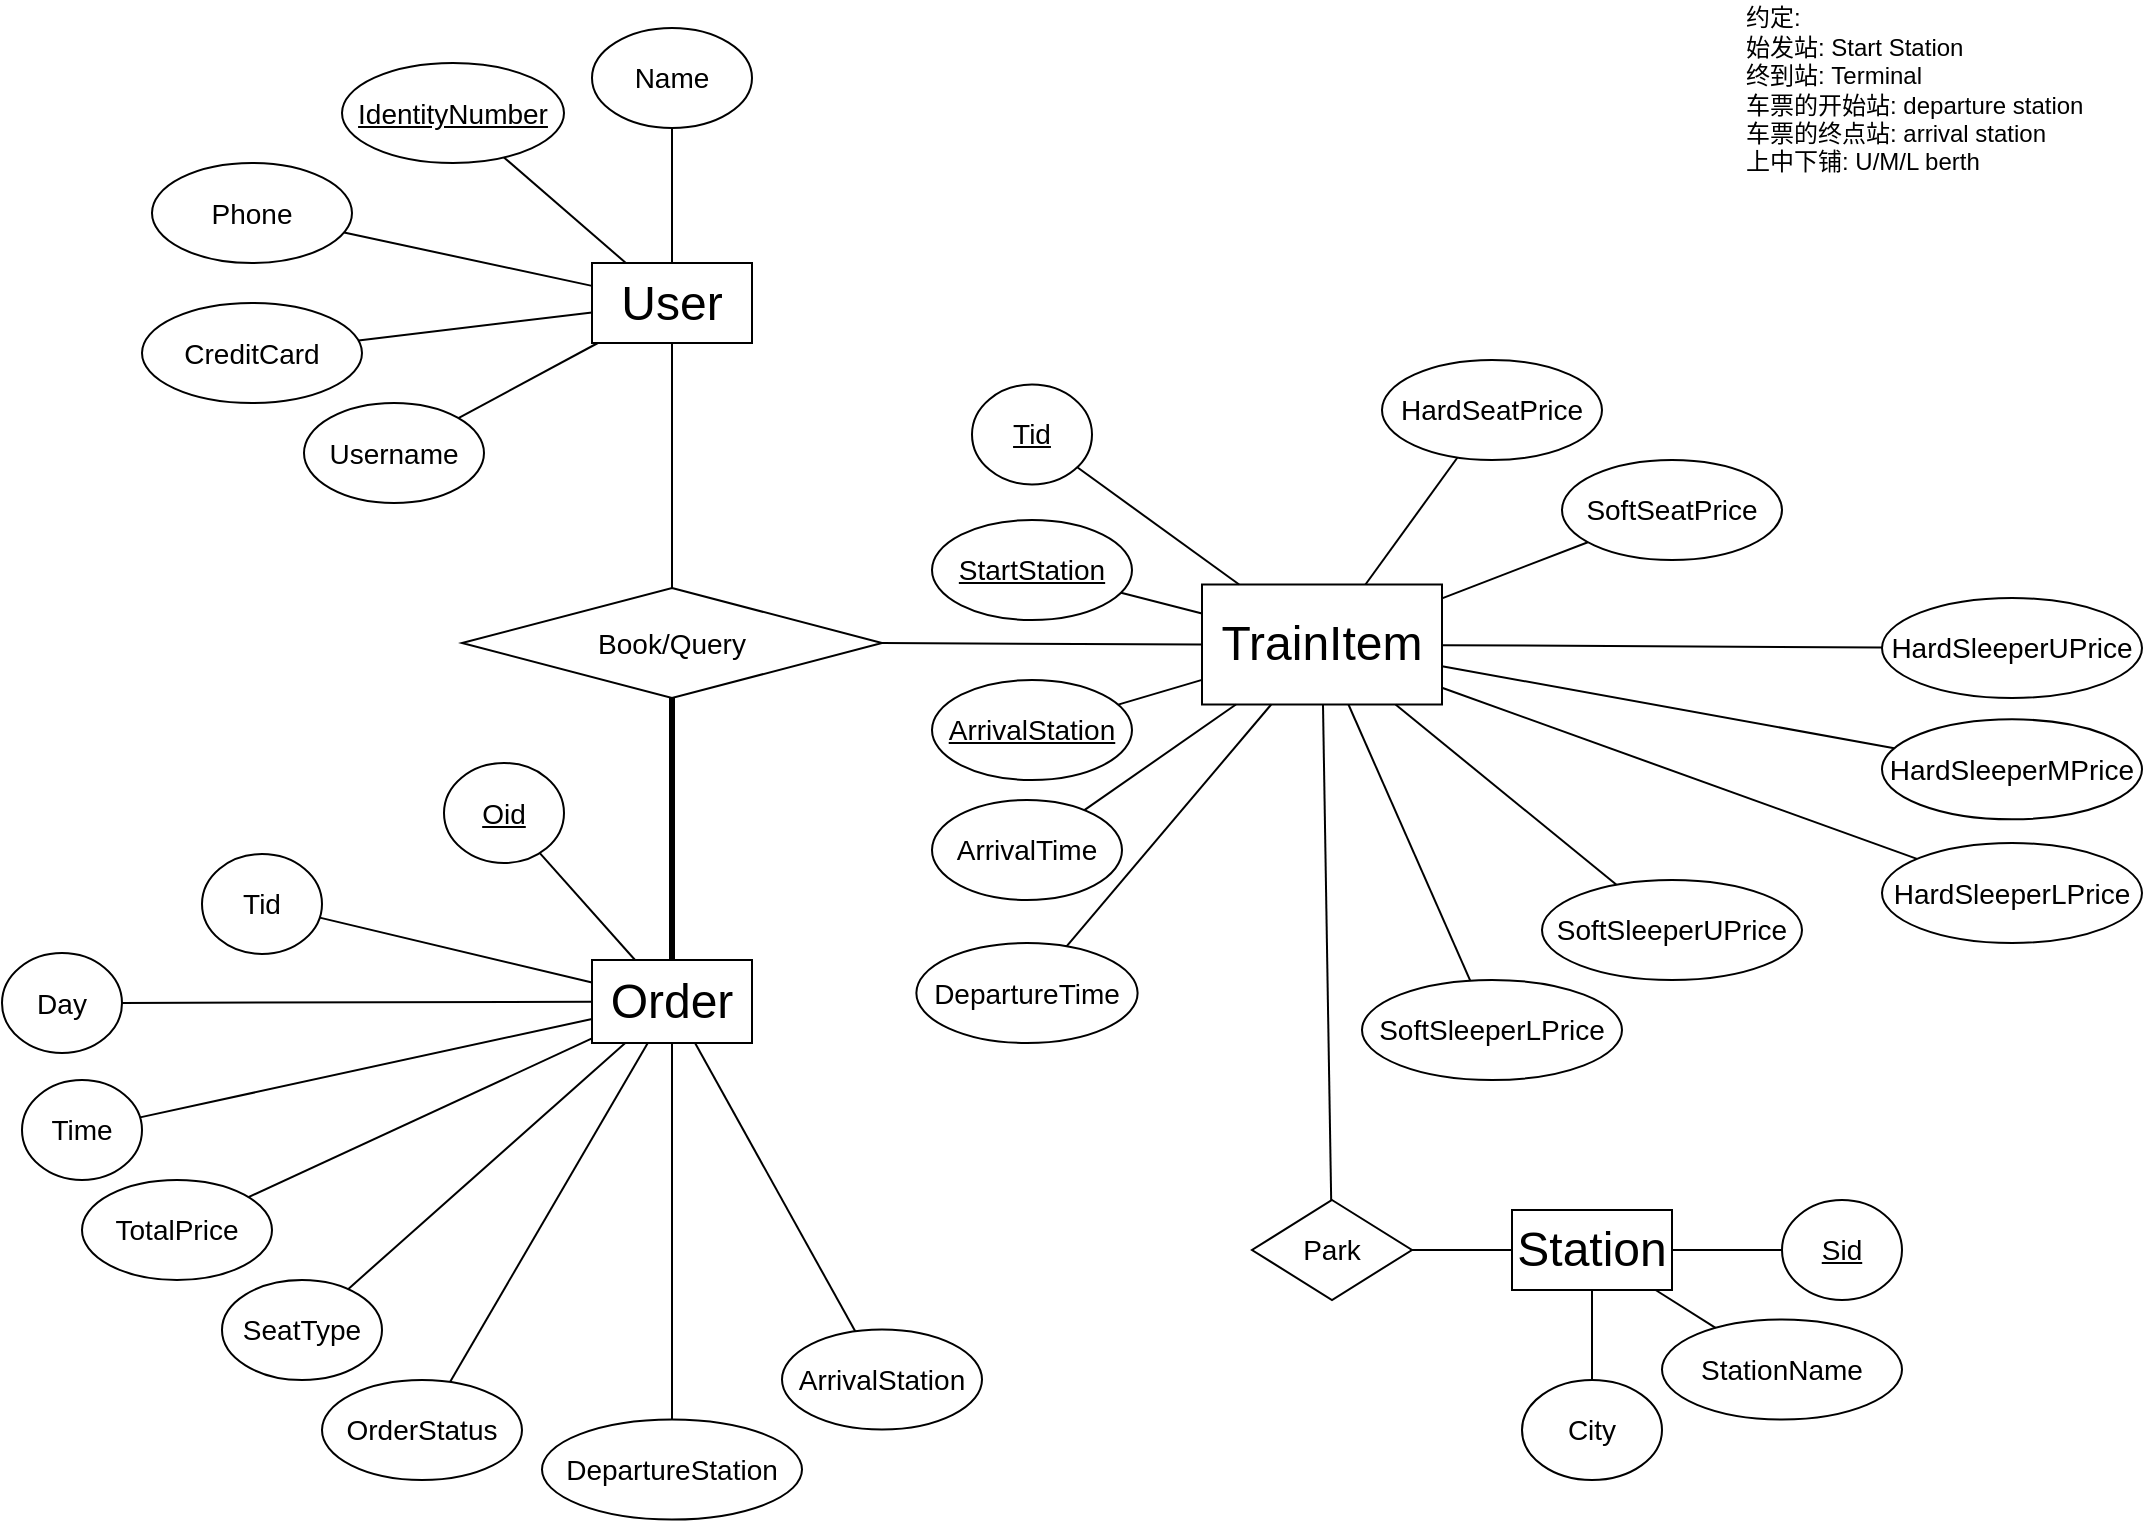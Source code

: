 <mxfile version="14.5.1" type="device" pages="3"><diagram name="er-zxz-5.3" id="JGhMg9E17tRddRFSZgeF"><mxGraphModel dx="1682" dy="900" grid="1" gridSize="10" guides="1" tooltips="1" connect="1" arrows="1" fold="1" page="1" pageScale="1" pageWidth="1169" pageHeight="827" math="0" shadow="0"><root><mxCell id="ORQuGwrd3EQE_lEH3JGI-0"/><mxCell id="ORQuGwrd3EQE_lEH3JGI-1" parent="ORQuGwrd3EQE_lEH3JGI-0"/><mxCell id="ORQuGwrd3EQE_lEH3JGI-2" value="&lt;span style=&quot;font-size: 24px&quot;&gt;TrainItem&lt;/span&gt;" style="rounded=0;whiteSpace=wrap;html=1;" parent="ORQuGwrd3EQE_lEH3JGI-1" vertex="1"><mxGeometry x="640" y="326.25" width="120" height="60" as="geometry"/></mxCell><mxCell id="ORQuGwrd3EQE_lEH3JGI-3" value="&lt;span style=&quot;font-size: 24px&quot;&gt;Station&lt;/span&gt;" style="rounded=0;whiteSpace=wrap;html=1;" parent="ORQuGwrd3EQE_lEH3JGI-1" vertex="1"><mxGeometry x="795" y="639" width="80" height="40" as="geometry"/></mxCell><mxCell id="ORQuGwrd3EQE_lEH3JGI-4" value="&lt;font style=&quot;font-size: 24px&quot;&gt;User&lt;/font&gt;" style="rounded=0;whiteSpace=wrap;html=1;" parent="ORQuGwrd3EQE_lEH3JGI-1" vertex="1"><mxGeometry x="335" y="165.5" width="80" height="40" as="geometry"/></mxCell><mxCell id="ORQuGwrd3EQE_lEH3JGI-5" value="&lt;font style=&quot;font-size: 24px&quot;&gt;Order&lt;/font&gt;" style="rounded=0;whiteSpace=wrap;html=1;" parent="ORQuGwrd3EQE_lEH3JGI-1" vertex="1"><mxGeometry x="335" y="514" width="80" height="41.5" as="geometry"/></mxCell><mxCell id="ORQuGwrd3EQE_lEH3JGI-7" value="&lt;font style=&quot;font-size: 14px&quot;&gt;Name&lt;/font&gt;" style="ellipse;whiteSpace=wrap;html=1;" parent="ORQuGwrd3EQE_lEH3JGI-1" vertex="1"><mxGeometry x="335" y="48" width="80" height="50" as="geometry"/></mxCell><mxCell id="ORQuGwrd3EQE_lEH3JGI-8" value="" style="endArrow=none;html=1;" parent="ORQuGwrd3EQE_lEH3JGI-1" source="ORQuGwrd3EQE_lEH3JGI-7" target="ORQuGwrd3EQE_lEH3JGI-4" edge="1"><mxGeometry width="50" height="50" relative="1" as="geometry"><mxPoint x="-209" y="468" as="sourcePoint"/><mxPoint x="-159" y="418" as="targetPoint"/></mxGeometry></mxCell><mxCell id="ORQuGwrd3EQE_lEH3JGI-9" value="&lt;span style=&quot;font-size: 14px&quot;&gt;&lt;u&gt;IdentityNumber&lt;/u&gt;&lt;br&gt;&lt;/span&gt;" style="ellipse;whiteSpace=wrap;html=1;" parent="ORQuGwrd3EQE_lEH3JGI-1" vertex="1"><mxGeometry x="210" y="65.5" width="111" height="50" as="geometry"/></mxCell><mxCell id="ORQuGwrd3EQE_lEH3JGI-10" value="" style="endArrow=none;html=1;" parent="ORQuGwrd3EQE_lEH3JGI-1" source="ORQuGwrd3EQE_lEH3JGI-9" target="ORQuGwrd3EQE_lEH3JGI-4" edge="1"><mxGeometry width="50" height="50" relative="1" as="geometry"><mxPoint x="-179" y="468" as="sourcePoint"/><mxPoint x="-129" y="418" as="targetPoint"/></mxGeometry></mxCell><mxCell id="ORQuGwrd3EQE_lEH3JGI-11" value="&lt;span style=&quot;font-size: 14px&quot;&gt;Phone&lt;/span&gt;" style="ellipse;whiteSpace=wrap;html=1;" parent="ORQuGwrd3EQE_lEH3JGI-1" vertex="1"><mxGeometry x="115" y="115.5" width="100" height="50" as="geometry"/></mxCell><mxCell id="ORQuGwrd3EQE_lEH3JGI-12" value="&lt;span style=&quot;font-size: 14px&quot;&gt;CreditCard&lt;br&gt;&lt;/span&gt;" style="ellipse;whiteSpace=wrap;html=1;" parent="ORQuGwrd3EQE_lEH3JGI-1" vertex="1"><mxGeometry x="110" y="185.5" width="110" height="50" as="geometry"/></mxCell><mxCell id="ORQuGwrd3EQE_lEH3JGI-13" value="&lt;span style=&quot;font-size: 14px&quot;&gt;Username&lt;br&gt;&lt;/span&gt;" style="ellipse;whiteSpace=wrap;html=1;" parent="ORQuGwrd3EQE_lEH3JGI-1" vertex="1"><mxGeometry x="191" y="235.5" width="90" height="50" as="geometry"/></mxCell><mxCell id="ORQuGwrd3EQE_lEH3JGI-14" value="" style="endArrow=none;html=1;" parent="ORQuGwrd3EQE_lEH3JGI-1" source="ORQuGwrd3EQE_lEH3JGI-11" target="ORQuGwrd3EQE_lEH3JGI-4" edge="1"><mxGeometry width="50" height="50" relative="1" as="geometry"><mxPoint x="-69" y="468" as="sourcePoint"/><mxPoint x="-19" y="418" as="targetPoint"/></mxGeometry></mxCell><mxCell id="ORQuGwrd3EQE_lEH3JGI-15" value="" style="endArrow=none;html=1;" parent="ORQuGwrd3EQE_lEH3JGI-1" source="ORQuGwrd3EQE_lEH3JGI-12" target="ORQuGwrd3EQE_lEH3JGI-4" edge="1"><mxGeometry width="50" height="50" relative="1" as="geometry"><mxPoint x="1" y="468" as="sourcePoint"/><mxPoint x="51" y="418" as="targetPoint"/></mxGeometry></mxCell><mxCell id="ORQuGwrd3EQE_lEH3JGI-16" value="" style="endArrow=none;html=1;" parent="ORQuGwrd3EQE_lEH3JGI-1" source="ORQuGwrd3EQE_lEH3JGI-13" target="ORQuGwrd3EQE_lEH3JGI-4" edge="1"><mxGeometry width="50" height="50" relative="1" as="geometry"><mxPoint x="85" y="468" as="sourcePoint"/><mxPoint x="135" y="418" as="targetPoint"/></mxGeometry></mxCell><mxCell id="ORQuGwrd3EQE_lEH3JGI-17" value="&lt;font style=&quot;font-size: 14px&quot;&gt;Park&lt;/font&gt;" style="rhombus;whiteSpace=wrap;html=1;" parent="ORQuGwrd3EQE_lEH3JGI-1" vertex="1"><mxGeometry x="665" y="634" width="80" height="50" as="geometry"/></mxCell><mxCell id="ORQuGwrd3EQE_lEH3JGI-18" value="" style="endArrow=none;html=1;" parent="ORQuGwrd3EQE_lEH3JGI-1" source="ORQuGwrd3EQE_lEH3JGI-17" target="ORQuGwrd3EQE_lEH3JGI-2" edge="1"><mxGeometry width="50" height="50" relative="1" as="geometry"><mxPoint x="730" y="507.5" as="sourcePoint"/><mxPoint x="910" y="497.5" as="targetPoint"/></mxGeometry></mxCell><mxCell id="ORQuGwrd3EQE_lEH3JGI-19" value="" style="endArrow=none;html=1;" parent="ORQuGwrd3EQE_lEH3JGI-1" source="ORQuGwrd3EQE_lEH3JGI-3" target="ORQuGwrd3EQE_lEH3JGI-17" edge="1"><mxGeometry width="50" height="50" relative="1" as="geometry"><mxPoint x="705" y="752.25" as="sourcePoint"/><mxPoint x="755" y="702.25" as="targetPoint"/></mxGeometry></mxCell><mxCell id="ORQuGwrd3EQE_lEH3JGI-20" value="&lt;span style=&quot;font-size: 14px&quot;&gt;&lt;u&gt;Sid&lt;/u&gt;&lt;/span&gt;" style="ellipse;whiteSpace=wrap;html=1;" parent="ORQuGwrd3EQE_lEH3JGI-1" vertex="1"><mxGeometry x="930" y="634" width="60" height="50" as="geometry"/></mxCell><mxCell id="ORQuGwrd3EQE_lEH3JGI-21" value="&lt;span style=&quot;font-size: 14px&quot;&gt;StationName&lt;br&gt;&lt;/span&gt;" style="ellipse;whiteSpace=wrap;html=1;" parent="ORQuGwrd3EQE_lEH3JGI-1" vertex="1"><mxGeometry x="870" y="693.75" width="120" height="50" as="geometry"/></mxCell><mxCell id="ORQuGwrd3EQE_lEH3JGI-22" value="&lt;span style=&quot;font-size: 14px&quot;&gt;City&lt;br&gt;&lt;/span&gt;" style="ellipse;whiteSpace=wrap;html=1;" parent="ORQuGwrd3EQE_lEH3JGI-1" vertex="1"><mxGeometry x="800" y="724" width="70" height="50" as="geometry"/></mxCell><mxCell id="ORQuGwrd3EQE_lEH3JGI-23" value="" style="endArrow=none;html=1;" parent="ORQuGwrd3EQE_lEH3JGI-1" source="ORQuGwrd3EQE_lEH3JGI-20" target="ORQuGwrd3EQE_lEH3JGI-3" edge="1"><mxGeometry width="50" height="50" relative="1" as="geometry"><mxPoint x="615" y="842.25" as="sourcePoint"/><mxPoint x="665" y="792.25" as="targetPoint"/></mxGeometry></mxCell><mxCell id="ORQuGwrd3EQE_lEH3JGI-24" value="" style="endArrow=none;html=1;" parent="ORQuGwrd3EQE_lEH3JGI-1" source="ORQuGwrd3EQE_lEH3JGI-21" target="ORQuGwrd3EQE_lEH3JGI-3" edge="1"><mxGeometry width="50" height="50" relative="1" as="geometry"><mxPoint x="655" y="842.25" as="sourcePoint"/><mxPoint x="705" y="792.25" as="targetPoint"/></mxGeometry></mxCell><mxCell id="ORQuGwrd3EQE_lEH3JGI-25" value="" style="endArrow=none;html=1;" parent="ORQuGwrd3EQE_lEH3JGI-1" source="ORQuGwrd3EQE_lEH3JGI-22" target="ORQuGwrd3EQE_lEH3JGI-3" edge="1"><mxGeometry width="50" height="50" relative="1" as="geometry"><mxPoint x="805" y="832.25" as="sourcePoint"/><mxPoint x="855" y="782.25" as="targetPoint"/></mxGeometry></mxCell><mxCell id="ORQuGwrd3EQE_lEH3JGI-31" value="&lt;span style=&quot;font-size: 14px&quot;&gt;HardSeatPrice&lt;br&gt;&lt;/span&gt;" style="ellipse;whiteSpace=wrap;html=1;" parent="ORQuGwrd3EQE_lEH3JGI-1" vertex="1"><mxGeometry x="730" y="214" width="110" height="50" as="geometry"/></mxCell><mxCell id="ORQuGwrd3EQE_lEH3JGI-36" value="&lt;span style=&quot;font-size: 14px&quot;&gt;Book/Query&lt;br&gt;&lt;/span&gt;" style="rhombus;whiteSpace=wrap;html=1;" parent="ORQuGwrd3EQE_lEH3JGI-1" vertex="1"><mxGeometry x="270" y="328" width="210" height="55" as="geometry"/></mxCell><mxCell id="ORQuGwrd3EQE_lEH3JGI-37" value="" style="endArrow=none;html=1;" parent="ORQuGwrd3EQE_lEH3JGI-1" source="ORQuGwrd3EQE_lEH3JGI-4" target="ORQuGwrd3EQE_lEH3JGI-36" edge="1"><mxGeometry width="50" height="50" relative="1" as="geometry"><mxPoint x="241" y="395.5" as="sourcePoint"/><mxPoint x="231" y="345.5" as="targetPoint"/></mxGeometry></mxCell><mxCell id="ORQuGwrd3EQE_lEH3JGI-38" value="" style="endArrow=none;html=1;entryX=0;entryY=0.5;entryDx=0;entryDy=0;exitX=1;exitY=0.5;exitDx=0;exitDy=0;" parent="ORQuGwrd3EQE_lEH3JGI-1" source="ORQuGwrd3EQE_lEH3JGI-36" target="ORQuGwrd3EQE_lEH3JGI-2" edge="1"><mxGeometry width="50" height="50" relative="1" as="geometry"><mxPoint x="600" y="436.75" as="sourcePoint"/><mxPoint x="600" y="396.75" as="targetPoint"/></mxGeometry></mxCell><mxCell id="ORQuGwrd3EQE_lEH3JGI-39" value="&lt;span style=&quot;font-size: 14px&quot;&gt;&lt;u&gt;Oid&lt;/u&gt;&lt;/span&gt;" style="ellipse;whiteSpace=wrap;html=1;" parent="ORQuGwrd3EQE_lEH3JGI-1" vertex="1"><mxGeometry x="261" y="415.5" width="60" height="50" as="geometry"/></mxCell><mxCell id="ORQuGwrd3EQE_lEH3JGI-40" value="&lt;span style=&quot;font-size: 14px&quot;&gt;Tid&lt;/span&gt;" style="ellipse;whiteSpace=wrap;html=1;" parent="ORQuGwrd3EQE_lEH3JGI-1" vertex="1"><mxGeometry x="140" y="461" width="60" height="50" as="geometry"/></mxCell><mxCell id="ORQuGwrd3EQE_lEH3JGI-41" value="&lt;span style=&quot;font-size: 14px&quot;&gt;Day&lt;/span&gt;" style="ellipse;whiteSpace=wrap;html=1;" parent="ORQuGwrd3EQE_lEH3JGI-1" vertex="1"><mxGeometry x="40" y="510.5" width="60" height="50" as="geometry"/></mxCell><mxCell id="ORQuGwrd3EQE_lEH3JGI-42" value="&lt;span style=&quot;font-size: 14px&quot;&gt;Time&lt;/span&gt;" style="ellipse;whiteSpace=wrap;html=1;" parent="ORQuGwrd3EQE_lEH3JGI-1" vertex="1"><mxGeometry x="50" y="574" width="60" height="50" as="geometry"/></mxCell><mxCell id="ORQuGwrd3EQE_lEH3JGI-45" value="&lt;span style=&quot;font-size: 14px&quot;&gt;TotalPrice&lt;br&gt;&lt;/span&gt;" style="ellipse;whiteSpace=wrap;html=1;" parent="ORQuGwrd3EQE_lEH3JGI-1" vertex="1"><mxGeometry x="80" y="624" width="95" height="50" as="geometry"/></mxCell><mxCell id="ORQuGwrd3EQE_lEH3JGI-46" value="&lt;span style=&quot;font-size: 14px&quot;&gt;DepartureStation&lt;br&gt;&lt;/span&gt;" style="ellipse;whiteSpace=wrap;html=1;" parent="ORQuGwrd3EQE_lEH3JGI-1" vertex="1"><mxGeometry x="310" y="743.75" width="130" height="50" as="geometry"/></mxCell><mxCell id="ORQuGwrd3EQE_lEH3JGI-47" value="&lt;span style=&quot;font-size: 14px&quot;&gt;ArrivalStation&lt;/span&gt;" style="ellipse;whiteSpace=wrap;html=1;" parent="ORQuGwrd3EQE_lEH3JGI-1" vertex="1"><mxGeometry x="430" y="698.75" width="100" height="50" as="geometry"/></mxCell><mxCell id="ORQuGwrd3EQE_lEH3JGI-48" value="&lt;span style=&quot;font-size: 14px&quot;&gt;SeatType&lt;br&gt;&lt;/span&gt;" style="ellipse;whiteSpace=wrap;html=1;" parent="ORQuGwrd3EQE_lEH3JGI-1" vertex="1"><mxGeometry x="150" y="674" width="80" height="50" as="geometry"/></mxCell><mxCell id="ORQuGwrd3EQE_lEH3JGI-49" value="&lt;span style=&quot;font-size: 14px&quot;&gt;OrderStatus&lt;br&gt;&lt;/span&gt;" style="ellipse;whiteSpace=wrap;html=1;" parent="ORQuGwrd3EQE_lEH3JGI-1" vertex="1"><mxGeometry x="200" y="724" width="100" height="50" as="geometry"/></mxCell><mxCell id="ORQuGwrd3EQE_lEH3JGI-50" value="&lt;span style=&quot;font-size: 14px&quot;&gt;&lt;u&gt;Tid&lt;/u&gt;&lt;/span&gt;" style="ellipse;whiteSpace=wrap;html=1;" parent="ORQuGwrd3EQE_lEH3JGI-1" vertex="1"><mxGeometry x="525" y="226.25" width="60" height="50" as="geometry"/></mxCell><mxCell id="ORQuGwrd3EQE_lEH3JGI-51" value="" style="endArrow=none;html=1;" parent="ORQuGwrd3EQE_lEH3JGI-1" source="ORQuGwrd3EQE_lEH3JGI-40" target="ORQuGwrd3EQE_lEH3JGI-5" edge="1"><mxGeometry width="50" height="50" relative="1" as="geometry"><mxPoint x="100" y="613" as="sourcePoint"/><mxPoint x="150" y="563" as="targetPoint"/></mxGeometry></mxCell><mxCell id="ORQuGwrd3EQE_lEH3JGI-52" value="" style="endArrow=none;html=1;" parent="ORQuGwrd3EQE_lEH3JGI-1" source="ORQuGwrd3EQE_lEH3JGI-5" target="ORQuGwrd3EQE_lEH3JGI-41" edge="1"><mxGeometry width="50" height="50" relative="1" as="geometry"><mxPoint x="230" y="543" as="sourcePoint"/><mxPoint x="170" y="613" as="targetPoint"/></mxGeometry></mxCell><mxCell id="ORQuGwrd3EQE_lEH3JGI-53" value="" style="endArrow=none;html=1;" parent="ORQuGwrd3EQE_lEH3JGI-1" source="ORQuGwrd3EQE_lEH3JGI-42" target="ORQuGwrd3EQE_lEH3JGI-5" edge="1"><mxGeometry width="50" height="50" relative="1" as="geometry"><mxPoint x="250" y="613" as="sourcePoint"/><mxPoint x="300" y="563" as="targetPoint"/></mxGeometry></mxCell><mxCell id="ORQuGwrd3EQE_lEH3JGI-54" value="" style="endArrow=none;html=1;" parent="ORQuGwrd3EQE_lEH3JGI-1" source="ORQuGwrd3EQE_lEH3JGI-5" target="ORQuGwrd3EQE_lEH3JGI-45" edge="1"><mxGeometry width="50" height="50" relative="1" as="geometry"><mxPoint x="265" y="593" as="sourcePoint"/><mxPoint x="345" y="611" as="targetPoint"/></mxGeometry></mxCell><mxCell id="ORQuGwrd3EQE_lEH3JGI-55" value="" style="endArrow=none;html=1;" parent="ORQuGwrd3EQE_lEH3JGI-1" source="ORQuGwrd3EQE_lEH3JGI-5" target="ORQuGwrd3EQE_lEH3JGI-48" edge="1"><mxGeometry width="50" height="50" relative="1" as="geometry"><mxPoint x="265" y="573" as="sourcePoint"/><mxPoint x="315" y="523" as="targetPoint"/></mxGeometry></mxCell><mxCell id="ORQuGwrd3EQE_lEH3JGI-56" value="" style="endArrow=none;html=1;" parent="ORQuGwrd3EQE_lEH3JGI-1" source="ORQuGwrd3EQE_lEH3JGI-5" target="ORQuGwrd3EQE_lEH3JGI-49" edge="1"><mxGeometry width="50" height="50" relative="1" as="geometry"><mxPoint x="265" y="553" as="sourcePoint"/><mxPoint x="340.719" y="583.776" as="targetPoint"/></mxGeometry></mxCell><mxCell id="ORQuGwrd3EQE_lEH3JGI-57" value="" style="endArrow=none;html=1;" parent="ORQuGwrd3EQE_lEH3JGI-1" source="ORQuGwrd3EQE_lEH3JGI-5" target="ORQuGwrd3EQE_lEH3JGI-47" edge="1"><mxGeometry width="50" height="50" relative="1" as="geometry"><mxPoint x="240" y="553" as="sourcePoint"/><mxPoint x="290" y="503" as="targetPoint"/></mxGeometry></mxCell><mxCell id="ORQuGwrd3EQE_lEH3JGI-58" value="" style="endArrow=none;html=1;" parent="ORQuGwrd3EQE_lEH3JGI-1" source="ORQuGwrd3EQE_lEH3JGI-5" target="ORQuGwrd3EQE_lEH3JGI-39" edge="1"><mxGeometry width="50" height="50" relative="1" as="geometry"><mxPoint x="120" y="583" as="sourcePoint"/><mxPoint x="170" y="533" as="targetPoint"/></mxGeometry></mxCell><mxCell id="ORQuGwrd3EQE_lEH3JGI-59" value="" style="endArrow=none;html=1;" parent="ORQuGwrd3EQE_lEH3JGI-1" source="ORQuGwrd3EQE_lEH3JGI-46" target="ORQuGwrd3EQE_lEH3JGI-5" edge="1"><mxGeometry width="50" height="50" relative="1" as="geometry"><mxPoint x="130" y="573" as="sourcePoint"/><mxPoint x="180" y="573" as="targetPoint"/></mxGeometry></mxCell><mxCell id="ORQuGwrd3EQE_lEH3JGI-60" value="&lt;u style=&quot;font-size: 14px&quot;&gt;StartStation&lt;/u&gt;&lt;span style=&quot;font-size: 14px&quot;&gt;&lt;br&gt;&lt;/span&gt;" style="ellipse;whiteSpace=wrap;html=1;" parent="ORQuGwrd3EQE_lEH3JGI-1" vertex="1"><mxGeometry x="505" y="294" width="100" height="50" as="geometry"/></mxCell><mxCell id="ORQuGwrd3EQE_lEH3JGI-61" value="&lt;span style=&quot;font-size: 14px&quot;&gt;&lt;u&gt;ArrivalStation&lt;/u&gt;&lt;/span&gt;" style="ellipse;whiteSpace=wrap;html=1;" parent="ORQuGwrd3EQE_lEH3JGI-1" vertex="1"><mxGeometry x="505" y="374" width="100" height="50" as="geometry"/></mxCell><mxCell id="ORQuGwrd3EQE_lEH3JGI-63" value="&lt;span style=&quot;font-size: 14px&quot;&gt;DepartureTime&lt;br&gt;&lt;/span&gt;" style="ellipse;whiteSpace=wrap;html=1;" parent="ORQuGwrd3EQE_lEH3JGI-1" vertex="1"><mxGeometry x="497.18" y="505.5" width="110.63" height="50" as="geometry"/></mxCell><mxCell id="ORQuGwrd3EQE_lEH3JGI-64" value="&lt;span style=&quot;font-size: 14px&quot;&gt;ArrivalTime&lt;br&gt;&lt;/span&gt;" style="ellipse;whiteSpace=wrap;html=1;" parent="ORQuGwrd3EQE_lEH3JGI-1" vertex="1"><mxGeometry x="505" y="434" width="95" height="50" as="geometry"/></mxCell><mxCell id="ORQuGwrd3EQE_lEH3JGI-66" value="" style="endArrow=none;html=1;" parent="ORQuGwrd3EQE_lEH3JGI-1" source="ORQuGwrd3EQE_lEH3JGI-2" target="ORQuGwrd3EQE_lEH3JGI-60" edge="1"><mxGeometry width="50" height="50" relative="1" as="geometry"><mxPoint x="770" y="306.25" as="sourcePoint"/><mxPoint x="820" y="256.25" as="targetPoint"/></mxGeometry></mxCell><mxCell id="ORQuGwrd3EQE_lEH3JGI-68" value="" style="endArrow=none;html=1;" parent="ORQuGwrd3EQE_lEH3JGI-1" source="ORQuGwrd3EQE_lEH3JGI-2" target="ORQuGwrd3EQE_lEH3JGI-63" edge="1"><mxGeometry width="50" height="50" relative="1" as="geometry"><mxPoint x="750" y="356.25" as="sourcePoint"/><mxPoint x="825" y="371.25" as="targetPoint"/></mxGeometry></mxCell><mxCell id="ORQuGwrd3EQE_lEH3JGI-69" value="" style="endArrow=none;html=1;" parent="ORQuGwrd3EQE_lEH3JGI-1" source="ORQuGwrd3EQE_lEH3JGI-61" target="ORQuGwrd3EQE_lEH3JGI-2" edge="1"><mxGeometry width="50" height="50" relative="1" as="geometry"><mxPoint x="700" y="426.25" as="sourcePoint"/><mxPoint x="750" y="376.25" as="targetPoint"/></mxGeometry></mxCell><mxCell id="ORQuGwrd3EQE_lEH3JGI-70" value="" style="endArrow=none;html=1;" parent="ORQuGwrd3EQE_lEH3JGI-1" source="ORQuGwrd3EQE_lEH3JGI-2" target="ORQuGwrd3EQE_lEH3JGI-64" edge="1"><mxGeometry width="50" height="50" relative="1" as="geometry"><mxPoint x="690" y="336.25" as="sourcePoint"/><mxPoint x="740" y="286.25" as="targetPoint"/></mxGeometry></mxCell><mxCell id="ORQuGwrd3EQE_lEH3JGI-72" value="" style="endArrow=none;html=1;" parent="ORQuGwrd3EQE_lEH3JGI-1" source="ORQuGwrd3EQE_lEH3JGI-50" target="ORQuGwrd3EQE_lEH3JGI-2" edge="1"><mxGeometry width="50" height="50" relative="1" as="geometry"><mxPoint x="620" y="383.75" as="sourcePoint"/><mxPoint x="670" y="333.75" as="targetPoint"/></mxGeometry></mxCell><mxCell id="ORQuGwrd3EQE_lEH3JGI-73" value="" style="endArrow=none;html=1;strokeColor=#000000;fillColor=#000000;strokeWidth=3;" parent="ORQuGwrd3EQE_lEH3JGI-1" source="ORQuGwrd3EQE_lEH3JGI-5" target="ORQuGwrd3EQE_lEH3JGI-36" edge="1"><mxGeometry width="50" height="50" relative="1" as="geometry"><mxPoint x="360" y="495.5" as="sourcePoint"/><mxPoint x="410" y="445.5" as="targetPoint"/></mxGeometry></mxCell><mxCell id="ORQuGwrd3EQE_lEH3JGI-75" value="" style="endArrow=none;html=1;" parent="ORQuGwrd3EQE_lEH3JGI-1" source="ORQuGwrd3EQE_lEH3JGI-2" target="ORQuGwrd3EQE_lEH3JGI-31" edge="1"><mxGeometry width="50" height="50" relative="1" as="geometry"><mxPoint x="880" y="374" as="sourcePoint"/><mxPoint x="930" y="324" as="targetPoint"/></mxGeometry></mxCell><mxCell id="ORQuGwrd3EQE_lEH3JGI-76" value="约定:&lt;br&gt;始发站: Start Station&lt;br&gt;终到站: Terminal&lt;br&gt;车票的开始站: departure station&lt;br&gt;车票的终点站: arrival station&lt;br&gt;上中下铺: U/M/L berth" style="text;html=1;align=left;verticalAlign=middle;resizable=0;points=[];autosize=1;" parent="ORQuGwrd3EQE_lEH3JGI-1" vertex="1"><mxGeometry x="910" y="34" width="180" height="90" as="geometry"/></mxCell><mxCell id="vhJu3rI_W_vGf3P3OVEw-0" value="&lt;span style=&quot;font-size: 14px&quot;&gt;SoftSeatPrice&lt;br&gt;&lt;/span&gt;" style="ellipse;whiteSpace=wrap;html=1;" parent="ORQuGwrd3EQE_lEH3JGI-1" vertex="1"><mxGeometry x="820" y="264" width="110" height="50" as="geometry"/></mxCell><mxCell id="vhJu3rI_W_vGf3P3OVEw-1" value="" style="endArrow=none;html=1;" parent="ORQuGwrd3EQE_lEH3JGI-1" source="ORQuGwrd3EQE_lEH3JGI-2" target="vhJu3rI_W_vGf3P3OVEw-0" edge="1"><mxGeometry width="50" height="50" relative="1" as="geometry"><mxPoint x="770" y="365.162" as="sourcePoint"/><mxPoint x="840.035" y="363.891" as="targetPoint"/></mxGeometry></mxCell><mxCell id="vhJu3rI_W_vGf3P3OVEw-2" value="&lt;span style=&quot;font-size: 14px&quot;&gt;HardSleeperUPrice&lt;br&gt;&lt;/span&gt;" style="ellipse;whiteSpace=wrap;html=1;" parent="ORQuGwrd3EQE_lEH3JGI-1" vertex="1"><mxGeometry x="980" y="333" width="130" height="50" as="geometry"/></mxCell><mxCell id="vhJu3rI_W_vGf3P3OVEw-3" value="" style="endArrow=none;html=1;" parent="ORQuGwrd3EQE_lEH3JGI-1" source="ORQuGwrd3EQE_lEH3JGI-2" target="vhJu3rI_W_vGf3P3OVEw-2" edge="1"><mxGeometry width="50" height="50" relative="1" as="geometry"><mxPoint x="740" y="434.004" as="sourcePoint"/><mxPoint x="820.035" y="417.651" as="targetPoint"/></mxGeometry></mxCell><mxCell id="vhJu3rI_W_vGf3P3OVEw-6" value="&lt;span style=&quot;font-size: 14px&quot;&gt;HardSleeperMPrice&lt;br&gt;&lt;/span&gt;" style="ellipse;whiteSpace=wrap;html=1;" parent="ORQuGwrd3EQE_lEH3JGI-1" vertex="1"><mxGeometry x="980" y="393.67" width="130" height="50" as="geometry"/></mxCell><mxCell id="vhJu3rI_W_vGf3P3OVEw-7" value="" style="endArrow=none;html=1;" parent="ORQuGwrd3EQE_lEH3JGI-1" source="ORQuGwrd3EQE_lEH3JGI-2" target="vhJu3rI_W_vGf3P3OVEw-6" edge="1"><mxGeometry width="50" height="50" relative="1" as="geometry"><mxPoint x="760" y="423.996" as="sourcePoint"/><mxPoint x="820.035" y="475.071" as="targetPoint"/></mxGeometry></mxCell><mxCell id="vhJu3rI_W_vGf3P3OVEw-8" value="&lt;span style=&quot;font-size: 14px&quot;&gt;HardSleeperLPrice&lt;br&gt;&lt;/span&gt;" style="ellipse;whiteSpace=wrap;html=1;" parent="ORQuGwrd3EQE_lEH3JGI-1" vertex="1"><mxGeometry x="980" y="455.5" width="130" height="50" as="geometry"/></mxCell><mxCell id="vhJu3rI_W_vGf3P3OVEw-9" value="" style="endArrow=none;html=1;" parent="ORQuGwrd3EQE_lEH3JGI-1" source="ORQuGwrd3EQE_lEH3JGI-2" target="vhJu3rI_W_vGf3P3OVEw-8" edge="1"><mxGeometry width="50" height="50" relative="1" as="geometry"><mxPoint x="760" y="483.076" as="sourcePoint"/><mxPoint x="820.035" y="534.151" as="targetPoint"/></mxGeometry></mxCell><mxCell id="vhJu3rI_W_vGf3P3OVEw-10" value="&lt;span style=&quot;font-size: 14px&quot;&gt;SoftSleeperUPrice&lt;br&gt;&lt;/span&gt;" style="ellipse;whiteSpace=wrap;html=1;" parent="ORQuGwrd3EQE_lEH3JGI-1" vertex="1"><mxGeometry x="810" y="474" width="130" height="50" as="geometry"/></mxCell><mxCell id="vhJu3rI_W_vGf3P3OVEw-12" value="&lt;span style=&quot;font-size: 14px&quot;&gt;SoftSleeperLPrice&lt;br&gt;&lt;/span&gt;" style="ellipse;whiteSpace=wrap;html=1;" parent="ORQuGwrd3EQE_lEH3JGI-1" vertex="1"><mxGeometry x="720" y="524" width="130" height="50" as="geometry"/></mxCell><mxCell id="vhJu3rI_W_vGf3P3OVEw-13" value="" style="endArrow=none;html=1;" parent="ORQuGwrd3EQE_lEH3JGI-1" source="ORQuGwrd3EQE_lEH3JGI-2" target="vhJu3rI_W_vGf3P3OVEw-10" edge="1"><mxGeometry width="50" height="50" relative="1" as="geometry"><mxPoint x="770" y="395.721" as="sourcePoint"/><mxPoint x="1034.883" y="525.83" as="targetPoint"/></mxGeometry></mxCell><mxCell id="vhJu3rI_W_vGf3P3OVEw-15" value="" style="endArrow=none;html=1;" parent="ORQuGwrd3EQE_lEH3JGI-1" source="ORQuGwrd3EQE_lEH3JGI-2" target="vhJu3rI_W_vGf3P3OVEw-12" edge="1"><mxGeometry width="50" height="50" relative="1" as="geometry"><mxPoint x="746.48" y="396.25" as="sourcePoint"/><mxPoint x="1047.469" y="643.773" as="targetPoint"/></mxGeometry></mxCell></root></mxGraphModel></diagram><diagram id="aZ5xHYuUUAIG5N6_chIO" name="er-zxz-5.2"><mxGraphModel dx="1009" dy="545" grid="1" gridSize="10" guides="1" tooltips="1" connect="1" arrows="1" fold="1" page="1" pageScale="1" pageWidth="1169" pageHeight="827" math="0" shadow="0"><root><mxCell id="0"/><mxCell id="1" parent="0"/><mxCell id="8nIiAxDbdyAMvKFavInM-2" value="&lt;span style=&quot;font-size: 24px&quot;&gt;TrainItem&lt;/span&gt;" style="rounded=0;whiteSpace=wrap;html=1;" parent="1" vertex="1"><mxGeometry x="670" y="702.25" width="120" height="60" as="geometry"/></mxCell><mxCell id="8nIiAxDbdyAMvKFavInM-3" value="&lt;span style=&quot;font-size: 24px&quot;&gt;Station&lt;/span&gt;" style="rounded=0;whiteSpace=wrap;html=1;" parent="1" vertex="1"><mxGeometry x="690" y="1079.75" width="80" height="40" as="geometry"/></mxCell><mxCell id="8nIiAxDbdyAMvKFavInM-4" value="&lt;font style=&quot;font-size: 24px&quot;&gt;User&lt;/font&gt;" style="rounded=0;whiteSpace=wrap;html=1;" parent="1" vertex="1"><mxGeometry x="365" y="541.5" width="80" height="40" as="geometry"/></mxCell><mxCell id="8nIiAxDbdyAMvKFavInM-5" value="&lt;font style=&quot;font-size: 24px&quot;&gt;Order&lt;/font&gt;" style="rounded=0;whiteSpace=wrap;html=1;" parent="1" vertex="1"><mxGeometry x="365" y="891.5" width="80" height="40" as="geometry"/></mxCell><mxCell id="8nIiAxDbdyAMvKFavInM-9" value="&lt;font style=&quot;font-size: 24px&quot;&gt;Price&lt;/font&gt;" style="rounded=0;whiteSpace=wrap;html=1;" parent="1" vertex="1"><mxGeometry x="690" y="370.75" width="80" height="40" as="geometry"/></mxCell><mxCell id="8nIiAxDbdyAMvKFavInM-10" value="&lt;font style=&quot;font-size: 14px&quot;&gt;Name&lt;/font&gt;" style="ellipse;whiteSpace=wrap;html=1;" parent="1" vertex="1"><mxGeometry x="365" y="424" width="80" height="50" as="geometry"/></mxCell><mxCell id="8nIiAxDbdyAMvKFavInM-15" value="" style="endArrow=none;html=1;" parent="1" source="8nIiAxDbdyAMvKFavInM-10" target="8nIiAxDbdyAMvKFavInM-4" edge="1"><mxGeometry width="50" height="50" relative="1" as="geometry"><mxPoint x="-179" y="844" as="sourcePoint"/><mxPoint x="-129" y="794" as="targetPoint"/></mxGeometry></mxCell><mxCell id="8nIiAxDbdyAMvKFavInM-16" value="&lt;span style=&quot;font-size: 14px&quot;&gt;&lt;u&gt;IdentityNumber&lt;/u&gt;&lt;br&gt;&lt;/span&gt;" style="ellipse;whiteSpace=wrap;html=1;" parent="1" vertex="1"><mxGeometry x="240" y="441.5" width="111" height="50" as="geometry"/></mxCell><mxCell id="8nIiAxDbdyAMvKFavInM-17" value="" style="endArrow=none;html=1;" parent="1" source="8nIiAxDbdyAMvKFavInM-16" target="8nIiAxDbdyAMvKFavInM-4" edge="1"><mxGeometry width="50" height="50" relative="1" as="geometry"><mxPoint x="-149" y="844" as="sourcePoint"/><mxPoint x="-99" y="794" as="targetPoint"/></mxGeometry></mxCell><mxCell id="8nIiAxDbdyAMvKFavInM-18" value="&lt;span style=&quot;font-size: 14px&quot;&gt;Phone&lt;/span&gt;" style="ellipse;whiteSpace=wrap;html=1;" parent="1" vertex="1"><mxGeometry x="145" y="491.5" width="100" height="50" as="geometry"/></mxCell><mxCell id="8nIiAxDbdyAMvKFavInM-21" value="&lt;span style=&quot;font-size: 14px&quot;&gt;CreditCard&lt;br&gt;&lt;/span&gt;" style="ellipse;whiteSpace=wrap;html=1;" parent="1" vertex="1"><mxGeometry x="140" y="561.5" width="110" height="50" as="geometry"/></mxCell><mxCell id="8nIiAxDbdyAMvKFavInM-22" value="&lt;span style=&quot;font-size: 14px&quot;&gt;Username&lt;br&gt;&lt;/span&gt;" style="ellipse;whiteSpace=wrap;html=1;" parent="1" vertex="1"><mxGeometry x="221" y="611.5" width="90" height="50" as="geometry"/></mxCell><mxCell id="8nIiAxDbdyAMvKFavInM-25" value="" style="endArrow=none;html=1;" parent="1" source="8nIiAxDbdyAMvKFavInM-18" target="8nIiAxDbdyAMvKFavInM-4" edge="1"><mxGeometry width="50" height="50" relative="1" as="geometry"><mxPoint x="-39" y="844" as="sourcePoint"/><mxPoint x="11" y="794" as="targetPoint"/></mxGeometry></mxCell><mxCell id="8nIiAxDbdyAMvKFavInM-26" value="" style="endArrow=none;html=1;" parent="1" source="8nIiAxDbdyAMvKFavInM-21" target="8nIiAxDbdyAMvKFavInM-4" edge="1"><mxGeometry width="50" height="50" relative="1" as="geometry"><mxPoint x="31" y="844" as="sourcePoint"/><mxPoint x="81" y="794" as="targetPoint"/></mxGeometry></mxCell><mxCell id="8nIiAxDbdyAMvKFavInM-27" value="" style="endArrow=none;html=1;" parent="1" source="8nIiAxDbdyAMvKFavInM-22" target="8nIiAxDbdyAMvKFavInM-4" edge="1"><mxGeometry width="50" height="50" relative="1" as="geometry"><mxPoint x="115" y="844" as="sourcePoint"/><mxPoint x="165" y="794" as="targetPoint"/></mxGeometry></mxCell><mxCell id="8nIiAxDbdyAMvKFavInM-28" value="&lt;font style=&quot;font-size: 14px&quot;&gt;Park&lt;/font&gt;" style="rhombus;whiteSpace=wrap;html=1;" parent="1" vertex="1"><mxGeometry x="690" y="931.5" width="80" height="50" as="geometry"/></mxCell><mxCell id="8nIiAxDbdyAMvKFavInM-29" value="" style="endArrow=none;html=1;" parent="1" source="8nIiAxDbdyAMvKFavInM-28" target="8nIiAxDbdyAMvKFavInM-2" edge="1"><mxGeometry width="50" height="50" relative="1" as="geometry"><mxPoint x="760" y="883.5" as="sourcePoint"/><mxPoint x="940" y="873.5" as="targetPoint"/></mxGeometry></mxCell><mxCell id="8nIiAxDbdyAMvKFavInM-33" value="" style="endArrow=none;html=1;entryX=0.5;entryY=1;entryDx=0;entryDy=0;exitX=0.5;exitY=0;exitDx=0;exitDy=0;" parent="1" source="8nIiAxDbdyAMvKFavInM-3" target="8nIiAxDbdyAMvKFavInM-28" edge="1"><mxGeometry width="50" height="50" relative="1" as="geometry"><mxPoint x="730" y="1079.75" as="sourcePoint"/><mxPoint x="780" y="1029.75" as="targetPoint"/></mxGeometry></mxCell><mxCell id="8nIiAxDbdyAMvKFavInM-34" value="&lt;span style=&quot;font-size: 14px&quot;&gt;&lt;u&gt;Sid&lt;/u&gt;&lt;/span&gt;" style="ellipse;whiteSpace=wrap;html=1;" parent="1" vertex="1"><mxGeometry x="580" y="1172.25" width="60" height="50" as="geometry"/></mxCell><mxCell id="8nIiAxDbdyAMvKFavInM-37" value="&lt;span style=&quot;font-size: 14px&quot;&gt;StationName&lt;br&gt;&lt;/span&gt;" style="ellipse;whiteSpace=wrap;html=1;" parent="1" vertex="1"><mxGeometry x="670" y="1172.25" width="120" height="50" as="geometry"/></mxCell><mxCell id="8nIiAxDbdyAMvKFavInM-38" value="&lt;span style=&quot;font-size: 14px&quot;&gt;City&lt;br&gt;&lt;/span&gt;" style="ellipse;whiteSpace=wrap;html=1;" parent="1" vertex="1"><mxGeometry x="820" y="1172.25" width="70" height="50" as="geometry"/></mxCell><mxCell id="8nIiAxDbdyAMvKFavInM-39" value="" style="endArrow=none;html=1;" parent="1" source="8nIiAxDbdyAMvKFavInM-34" target="8nIiAxDbdyAMvKFavInM-3" edge="1"><mxGeometry width="50" height="50" relative="1" as="geometry"><mxPoint x="640" y="1169.75" as="sourcePoint"/><mxPoint x="690" y="1119.75" as="targetPoint"/></mxGeometry></mxCell><mxCell id="8nIiAxDbdyAMvKFavInM-40" value="" style="endArrow=none;html=1;" parent="1" source="8nIiAxDbdyAMvKFavInM-37" target="8nIiAxDbdyAMvKFavInM-3" edge="1"><mxGeometry width="50" height="50" relative="1" as="geometry"><mxPoint x="680" y="1169.75" as="sourcePoint"/><mxPoint x="730" y="1119.75" as="targetPoint"/></mxGeometry></mxCell><mxCell id="8nIiAxDbdyAMvKFavInM-41" value="" style="endArrow=none;html=1;" parent="1" source="8nIiAxDbdyAMvKFavInM-38" target="8nIiAxDbdyAMvKFavInM-3" edge="1"><mxGeometry width="50" height="50" relative="1" as="geometry"><mxPoint x="830" y="1159.75" as="sourcePoint"/><mxPoint x="880" y="1109.75" as="targetPoint"/></mxGeometry></mxCell><mxCell id="8nIiAxDbdyAMvKFavInM-42" value="&lt;span style=&quot;font-size: 14px&quot;&gt;Contain&lt;/span&gt;" style="rhombus;whiteSpace=wrap;html=1;" parent="1" vertex="1"><mxGeometry x="690" y="500.75" width="80" height="50" as="geometry"/></mxCell><mxCell id="8nIiAxDbdyAMvKFavInM-44" value="" style="endArrow=none;html=1;entryX=0.5;entryY=1;entryDx=0;entryDy=0;" parent="1" source="8nIiAxDbdyAMvKFavInM-42" target="8nIiAxDbdyAMvKFavInM-9" edge="1"><mxGeometry width="50" height="50" relative="1" as="geometry"><mxPoint x="759.5" y="683.5" as="sourcePoint"/><mxPoint x="760" y="633.5" as="targetPoint"/></mxGeometry></mxCell><mxCell id="8nIiAxDbdyAMvKFavInM-45" value="&lt;span style=&quot;font-size: 14px&quot;&gt;&lt;u&gt;StartStation&lt;/u&gt;&lt;br&gt;&lt;/span&gt;" style="ellipse;whiteSpace=wrap;html=1;" parent="1" vertex="1"><mxGeometry x="772.5" y="260.75" width="130" height="50" as="geometry"/></mxCell><mxCell id="8nIiAxDbdyAMvKFavInM-47" value="&lt;span style=&quot;font-size: 14px&quot;&gt;&lt;u&gt;ArrivalStation&lt;/u&gt;&lt;/span&gt;" style="ellipse;whiteSpace=wrap;html=1;" parent="1" vertex="1"><mxGeometry x="871.25" y="310.75" width="102.5" height="50" as="geometry"/></mxCell><mxCell id="8nIiAxDbdyAMvKFavInM-48" value="&lt;span style=&quot;font-size: 14px&quot;&gt;&lt;u&gt;SeatType&lt;/u&gt;&lt;br&gt;&lt;/span&gt;" style="ellipse;whiteSpace=wrap;html=1;" parent="1" vertex="1"><mxGeometry x="902.5" y="365.75" width="100" height="50" as="geometry"/></mxCell><mxCell id="8nIiAxDbdyAMvKFavInM-49" value="&lt;span style=&quot;font-size: 14px&quot;&gt;SeatPrice&lt;br&gt;&lt;/span&gt;" style="ellipse;whiteSpace=wrap;html=1;" parent="1" vertex="1"><mxGeometry x="871.25" y="424.75" width="92.5" height="50" as="geometry"/></mxCell><mxCell id="8nIiAxDbdyAMvKFavInM-50" value="" style="endArrow=none;html=1;" parent="1" source="8nIiAxDbdyAMvKFavInM-9" target="8nIiAxDbdyAMvKFavInM-47" edge="1"><mxGeometry width="50" height="50" relative="1" as="geometry"><mxPoint x="700" y="250.75" as="sourcePoint"/><mxPoint x="700" y="200.75" as="targetPoint"/></mxGeometry></mxCell><mxCell id="8nIiAxDbdyAMvKFavInM-51" value="" style="endArrow=none;html=1;" parent="1" source="8nIiAxDbdyAMvKFavInM-9" target="8nIiAxDbdyAMvKFavInM-48" edge="1"><mxGeometry width="50" height="50" relative="1" as="geometry"><mxPoint x="740" y="250.75" as="sourcePoint"/><mxPoint x="740" y="200.75" as="targetPoint"/></mxGeometry></mxCell><mxCell id="8nIiAxDbdyAMvKFavInM-52" value="" style="endArrow=none;html=1;" parent="1" source="8nIiAxDbdyAMvKFavInM-9" target="8nIiAxDbdyAMvKFavInM-49" edge="1"><mxGeometry width="50" height="50" relative="1" as="geometry"><mxPoint x="760" y="250.75" as="sourcePoint"/><mxPoint x="760" y="200.75" as="targetPoint"/></mxGeometry></mxCell><mxCell id="8nIiAxDbdyAMvKFavInM-53" value="" style="endArrow=none;html=1;" parent="1" source="8nIiAxDbdyAMvKFavInM-9" target="8nIiAxDbdyAMvKFavInM-45" edge="1"><mxGeometry width="50" height="50" relative="1" as="geometry"><mxPoint x="679" y="250.75" as="sourcePoint"/><mxPoint x="679" y="200.75" as="targetPoint"/></mxGeometry></mxCell><mxCell id="8nIiAxDbdyAMvKFavInM-54" value="&lt;span style=&quot;font-size: 14px&quot;&gt;Book/Query&lt;br&gt;&lt;/span&gt;" style="rhombus;whiteSpace=wrap;html=1;" parent="1" vertex="1"><mxGeometry x="300" y="704" width="210" height="55" as="geometry"/></mxCell><mxCell id="8nIiAxDbdyAMvKFavInM-55" value="" style="endArrow=none;html=1;" parent="1" source="8nIiAxDbdyAMvKFavInM-4" target="8nIiAxDbdyAMvKFavInM-54" edge="1"><mxGeometry width="50" height="50" relative="1" as="geometry"><mxPoint x="271" y="771.5" as="sourcePoint"/><mxPoint x="261" y="721.5" as="targetPoint"/></mxGeometry></mxCell><mxCell id="8nIiAxDbdyAMvKFavInM-57" value="" style="endArrow=none;html=1;entryX=0;entryY=0.5;entryDx=0;entryDy=0;exitX=1;exitY=0.5;exitDx=0;exitDy=0;" parent="1" source="8nIiAxDbdyAMvKFavInM-54" target="8nIiAxDbdyAMvKFavInM-2" edge="1"><mxGeometry width="50" height="50" relative="1" as="geometry"><mxPoint x="630" y="812.75" as="sourcePoint"/><mxPoint x="630" y="772.75" as="targetPoint"/></mxGeometry></mxCell><mxCell id="8nIiAxDbdyAMvKFavInM-59" value="&lt;span style=&quot;font-size: 14px&quot;&gt;&lt;u&gt;Oid&lt;/u&gt;&lt;/span&gt;" style="ellipse;whiteSpace=wrap;html=1;" parent="1" vertex="1"><mxGeometry x="291" y="791.5" width="60" height="50" as="geometry"/></mxCell><mxCell id="8nIiAxDbdyAMvKFavInM-60" value="&lt;span style=&quot;font-size: 14px&quot;&gt;Tid&lt;/span&gt;" style="ellipse;whiteSpace=wrap;html=1;" parent="1" vertex="1"><mxGeometry x="170" y="837" width="60" height="50" as="geometry"/></mxCell><mxCell id="8nIiAxDbdyAMvKFavInM-61" value="&lt;span style=&quot;font-size: 14px&quot;&gt;Day&lt;/span&gt;" style="ellipse;whiteSpace=wrap;html=1;" parent="1" vertex="1"><mxGeometry x="70" y="886.5" width="60" height="50" as="geometry"/></mxCell><mxCell id="8nIiAxDbdyAMvKFavInM-62" value="&lt;span style=&quot;font-size: 14px&quot;&gt;Time&lt;/span&gt;" style="ellipse;whiteSpace=wrap;html=1;" parent="1" vertex="1"><mxGeometry x="80" y="950" width="60" height="50" as="geometry"/></mxCell><mxCell id="8nIiAxDbdyAMvKFavInM-63" value="&lt;span style=&quot;font-size: 14px&quot;&gt;&lt;u&gt;Tid&lt;/u&gt;&lt;/span&gt;" style="ellipse;whiteSpace=wrap;html=1;" parent="1" vertex="1"><mxGeometry x="700" y="250" width="60" height="50" as="geometry"/></mxCell><mxCell id="8nIiAxDbdyAMvKFavInM-64" value="" style="endArrow=none;html=1;" parent="1" source="8nIiAxDbdyAMvKFavInM-9" target="8nIiAxDbdyAMvKFavInM-63" edge="1"><mxGeometry width="50" height="50" relative="1" as="geometry"><mxPoint x="680" y="300.75" as="sourcePoint"/><mxPoint x="601" y="240.75" as="targetPoint"/></mxGeometry></mxCell><mxCell id="8nIiAxDbdyAMvKFavInM-66" value="&lt;span style=&quot;font-size: 14px&quot;&gt;TotalPrice&lt;br&gt;&lt;/span&gt;" style="ellipse;whiteSpace=wrap;html=1;" parent="1" vertex="1"><mxGeometry x="110" y="1000" width="95" height="50" as="geometry"/></mxCell><mxCell id="8nIiAxDbdyAMvKFavInM-67" value="&lt;span style=&quot;font-size: 14px&quot;&gt;DepartureStation&lt;br&gt;&lt;/span&gt;" style="ellipse;whiteSpace=wrap;html=1;" parent="1" vertex="1"><mxGeometry x="340" y="1119.75" width="130" height="50" as="geometry"/></mxCell><mxCell id="8nIiAxDbdyAMvKFavInM-68" value="&lt;span style=&quot;font-size: 14px&quot;&gt;ArrivalStation&lt;/span&gt;" style="ellipse;whiteSpace=wrap;html=1;" parent="1" vertex="1"><mxGeometry x="460" y="1074.75" width="100" height="50" as="geometry"/></mxCell><mxCell id="8nIiAxDbdyAMvKFavInM-69" value="&lt;span style=&quot;font-size: 14px&quot;&gt;SeatType&lt;br&gt;&lt;/span&gt;" style="ellipse;whiteSpace=wrap;html=1;" parent="1" vertex="1"><mxGeometry x="180" y="1050" width="80" height="50" as="geometry"/></mxCell><mxCell id="8nIiAxDbdyAMvKFavInM-70" value="&lt;span style=&quot;font-size: 14px&quot;&gt;OrderStatus&lt;br&gt;&lt;/span&gt;" style="ellipse;whiteSpace=wrap;html=1;" parent="1" vertex="1"><mxGeometry x="230" y="1100" width="100" height="50" as="geometry"/></mxCell><mxCell id="8nIiAxDbdyAMvKFavInM-71" value="&lt;span style=&quot;font-size: 14px&quot;&gt;&lt;u&gt;Tid&lt;/u&gt;&lt;/span&gt;" style="ellipse;whiteSpace=wrap;html=1;" parent="1" vertex="1"><mxGeometry x="765" y="570.75" width="60" height="50" as="geometry"/></mxCell><mxCell id="8nIiAxDbdyAMvKFavInM-72" value="" style="endArrow=none;html=1;" parent="1" source="8nIiAxDbdyAMvKFavInM-60" target="8nIiAxDbdyAMvKFavInM-5" edge="1"><mxGeometry width="50" height="50" relative="1" as="geometry"><mxPoint x="130" y="989" as="sourcePoint"/><mxPoint x="180" y="939" as="targetPoint"/></mxGeometry></mxCell><mxCell id="8nIiAxDbdyAMvKFavInM-75" value="" style="endArrow=none;html=1;" parent="1" source="8nIiAxDbdyAMvKFavInM-5" target="8nIiAxDbdyAMvKFavInM-61" edge="1"><mxGeometry width="50" height="50" relative="1" as="geometry"><mxPoint x="260" y="919" as="sourcePoint"/><mxPoint x="200" y="989" as="targetPoint"/></mxGeometry></mxCell><mxCell id="8nIiAxDbdyAMvKFavInM-78" value="" style="endArrow=none;html=1;" parent="1" source="8nIiAxDbdyAMvKFavInM-62" target="8nIiAxDbdyAMvKFavInM-5" edge="1"><mxGeometry width="50" height="50" relative="1" as="geometry"><mxPoint x="280" y="989" as="sourcePoint"/><mxPoint x="330" y="939" as="targetPoint"/></mxGeometry></mxCell><mxCell id="8nIiAxDbdyAMvKFavInM-79" value="" style="endArrow=none;html=1;" parent="1" source="8nIiAxDbdyAMvKFavInM-5" target="8nIiAxDbdyAMvKFavInM-66" edge="1"><mxGeometry width="50" height="50" relative="1" as="geometry"><mxPoint x="295" y="969" as="sourcePoint"/><mxPoint x="375" y="987" as="targetPoint"/></mxGeometry></mxCell><mxCell id="8nIiAxDbdyAMvKFavInM-81" value="" style="endArrow=none;html=1;" parent="1" source="8nIiAxDbdyAMvKFavInM-5" target="8nIiAxDbdyAMvKFavInM-69" edge="1"><mxGeometry width="50" height="50" relative="1" as="geometry"><mxPoint x="295" y="949" as="sourcePoint"/><mxPoint x="345" y="899" as="targetPoint"/></mxGeometry></mxCell><mxCell id="8nIiAxDbdyAMvKFavInM-83" value="" style="endArrow=none;html=1;" parent="1" source="8nIiAxDbdyAMvKFavInM-5" target="8nIiAxDbdyAMvKFavInM-70" edge="1"><mxGeometry width="50" height="50" relative="1" as="geometry"><mxPoint x="295" y="929" as="sourcePoint"/><mxPoint x="370.719" y="959.776" as="targetPoint"/></mxGeometry></mxCell><mxCell id="8nIiAxDbdyAMvKFavInM-84" value="" style="endArrow=none;html=1;" parent="1" source="8nIiAxDbdyAMvKFavInM-5" target="8nIiAxDbdyAMvKFavInM-68" edge="1"><mxGeometry width="50" height="50" relative="1" as="geometry"><mxPoint x="270" y="929" as="sourcePoint"/><mxPoint x="320" y="879" as="targetPoint"/></mxGeometry></mxCell><mxCell id="8nIiAxDbdyAMvKFavInM-85" value="" style="endArrow=none;html=1;" parent="1" source="8nIiAxDbdyAMvKFavInM-5" target="8nIiAxDbdyAMvKFavInM-59" edge="1"><mxGeometry width="50" height="50" relative="1" as="geometry"><mxPoint x="150" y="959" as="sourcePoint"/><mxPoint x="200" y="909" as="targetPoint"/></mxGeometry></mxCell><mxCell id="8nIiAxDbdyAMvKFavInM-86" value="" style="endArrow=none;html=1;" parent="1" source="8nIiAxDbdyAMvKFavInM-67" target="8nIiAxDbdyAMvKFavInM-5" edge="1"><mxGeometry width="50" height="50" relative="1" as="geometry"><mxPoint x="160" y="949" as="sourcePoint"/><mxPoint x="210" y="949" as="targetPoint"/></mxGeometry></mxCell><mxCell id="8nIiAxDbdyAMvKFavInM-87" value="&lt;u style=&quot;font-size: 14px&quot;&gt;StartStation&lt;/u&gt;&lt;span style=&quot;font-size: 14px&quot;&gt;&lt;br&gt;&lt;/span&gt;" style="ellipse;whiteSpace=wrap;html=1;" parent="1" vertex="1"><mxGeometry x="920" y="640" width="140" height="50" as="geometry"/></mxCell><mxCell id="8nIiAxDbdyAMvKFavInM-88" value="&lt;span style=&quot;font-size: 14px&quot;&gt;&lt;u&gt;Terminal&lt;/u&gt;&lt;/span&gt;" style="ellipse;whiteSpace=wrap;html=1;" parent="1" vertex="1"><mxGeometry x="950" y="770.75" width="80" height="50" as="geometry"/></mxCell><mxCell id="8nIiAxDbdyAMvKFavInM-90" value="&lt;span style=&quot;font-size: 14px&quot;&gt;&lt;u&gt;IntermediateStation&lt;/u&gt;&lt;br&gt;&lt;/span&gt;" style="ellipse;whiteSpace=wrap;html=1;" parent="1" vertex="1"><mxGeometry x="905" y="707.25" width="170" height="50" as="geometry"/></mxCell><mxCell id="8nIiAxDbdyAMvKFavInM-91" value="&lt;span style=&quot;font-size: 14px&quot;&gt;DepartureTime&lt;br&gt;&lt;/span&gt;" style="ellipse;whiteSpace=wrap;html=1;" parent="1" vertex="1"><mxGeometry x="840" y="810" width="115" height="50" as="geometry"/></mxCell><mxCell id="8nIiAxDbdyAMvKFavInM-92" value="&lt;span style=&quot;font-size: 14px&quot;&gt;ArrivalTime&lt;br&gt;&lt;/span&gt;" style="ellipse;whiteSpace=wrap;html=1;" parent="1" vertex="1"><mxGeometry x="770" y="860" width="101.25" height="50" as="geometry"/></mxCell><mxCell id="8nIiAxDbdyAMvKFavInM-93" value="&lt;span style=&quot;font-size: 14px&quot;&gt;SeatType&lt;br&gt;&lt;/span&gt;" style="ellipse;whiteSpace=wrap;html=1;" parent="1" vertex="1"><mxGeometry x="830" y="600.75" width="90" height="50" as="geometry"/></mxCell><mxCell id="8nIiAxDbdyAMvKFavInM-94" value="" style="endArrow=none;html=1;" parent="1" source="8nIiAxDbdyAMvKFavInM-2" target="8nIiAxDbdyAMvKFavInM-87" edge="1"><mxGeometry width="50" height="50" relative="1" as="geometry"><mxPoint x="800" y="682.25" as="sourcePoint"/><mxPoint x="850" y="632.25" as="targetPoint"/></mxGeometry></mxCell><mxCell id="8nIiAxDbdyAMvKFavInM-95" value="" style="endArrow=none;html=1;" parent="1" source="8nIiAxDbdyAMvKFavInM-2" target="8nIiAxDbdyAMvKFavInM-90" edge="1"><mxGeometry width="50" height="50" relative="1" as="geometry"><mxPoint x="840" y="752.25" as="sourcePoint"/><mxPoint x="890" y="702.25" as="targetPoint"/></mxGeometry></mxCell><mxCell id="8nIiAxDbdyAMvKFavInM-96" value="" style="endArrow=none;html=1;" parent="1" source="8nIiAxDbdyAMvKFavInM-2" target="8nIiAxDbdyAMvKFavInM-91" edge="1"><mxGeometry width="50" height="50" relative="1" as="geometry"><mxPoint x="780" y="732.25" as="sourcePoint"/><mxPoint x="855" y="747.25" as="targetPoint"/></mxGeometry></mxCell><mxCell id="8nIiAxDbdyAMvKFavInM-97" value="" style="endArrow=none;html=1;" parent="1" source="8nIiAxDbdyAMvKFavInM-88" target="8nIiAxDbdyAMvKFavInM-2" edge="1"><mxGeometry width="50" height="50" relative="1" as="geometry"><mxPoint x="730" y="802.25" as="sourcePoint"/><mxPoint x="780" y="752.25" as="targetPoint"/></mxGeometry></mxCell><mxCell id="8nIiAxDbdyAMvKFavInM-98" value="" style="endArrow=none;html=1;" parent="1" source="8nIiAxDbdyAMvKFavInM-2" target="8nIiAxDbdyAMvKFavInM-92" edge="1"><mxGeometry width="50" height="50" relative="1" as="geometry"><mxPoint x="720" y="712.25" as="sourcePoint"/><mxPoint x="770" y="662.25" as="targetPoint"/></mxGeometry></mxCell><mxCell id="8nIiAxDbdyAMvKFavInM-99" value="" style="endArrow=none;html=1;" parent="1" source="8nIiAxDbdyAMvKFavInM-2" target="8nIiAxDbdyAMvKFavInM-93" edge="1"><mxGeometry width="50" height="50" relative="1" as="geometry"><mxPoint x="700" y="712.25" as="sourcePoint"/><mxPoint x="750" y="662.25" as="targetPoint"/></mxGeometry></mxCell><mxCell id="8nIiAxDbdyAMvKFavInM-100" value="" style="endArrow=none;html=1;" parent="1" source="8nIiAxDbdyAMvKFavInM-71" target="8nIiAxDbdyAMvKFavInM-2" edge="1"><mxGeometry width="50" height="50" relative="1" as="geometry"><mxPoint x="650" y="759.75" as="sourcePoint"/><mxPoint x="700" y="709.75" as="targetPoint"/></mxGeometry></mxCell><mxCell id="CWrq0DqYXBQY2_hQ9sEb-5" value="" style="endArrow=none;html=1;strokeColor=#000000;fillColor=#000000;strokeWidth=3;" parent="1" source="8nIiAxDbdyAMvKFavInM-5" target="8nIiAxDbdyAMvKFavInM-54" edge="1"><mxGeometry width="50" height="50" relative="1" as="geometry"><mxPoint x="390" y="871.5" as="sourcePoint"/><mxPoint x="440" y="821.5" as="targetPoint"/></mxGeometry></mxCell><mxCell id="vzwUtaRDaaHa59Uw4qn7-2" value="" style="endArrow=classic;html=1;strokeWidth=1;" parent="1" source="8nIiAxDbdyAMvKFavInM-2" target="8nIiAxDbdyAMvKFavInM-42" edge="1"><mxGeometry width="50" height="50" relative="1" as="geometry"><mxPoint x="700" y="742.25" as="sourcePoint"/><mxPoint x="750" y="692.25" as="targetPoint"/></mxGeometry></mxCell></root></mxGraphModel></diagram><diagram id="2ep3yyDBkp4xCSUEfWDm" name="er-fwy-4.30"><mxGraphModel dx="782" dy="1320" grid="1" gridSize="10" guides="1" tooltips="1" connect="1" arrows="1" fold="1" page="1" pageScale="1" pageWidth="1169" pageHeight="827" math="0" shadow="0"><root><mxCell id="PI5SK7-nbQyYGusX3Mrh-0"/><mxCell id="PI5SK7-nbQyYGusX3Mrh-1" parent="PI5SK7-nbQyYGusX3Mrh-0"/><mxCell id="PI5SK7-nbQyYGusX3Mrh-2" style="edgeStyle=orthogonalEdgeStyle;rounded=0;orthogonalLoop=1;jettySize=auto;html=1;exitX=0.5;exitY=0;exitDx=0;exitDy=0;" parent="PI5SK7-nbQyYGusX3Mrh-1" source="PI5SK7-nbQyYGusX3Mrh-3" edge="1"><mxGeometry relative="1" as="geometry"><mxPoint x="949.706" y="150" as="targetPoint"/></mxGeometry></mxCell><mxCell id="PI5SK7-nbQyYGusX3Mrh-3" value="&lt;span style=&quot;font-size: 24px&quot;&gt;Train item&lt;/span&gt;" style="rounded=0;whiteSpace=wrap;html=1;" parent="PI5SK7-nbQyYGusX3Mrh-1" vertex="1"><mxGeometry x="910" y="220" width="80" height="60" as="geometry"/></mxCell><mxCell id="PI5SK7-nbQyYGusX3Mrh-4" value="&lt;span style=&quot;font-size: 24px&quot;&gt;Station&lt;/span&gt;" style="rounded=0;whiteSpace=wrap;html=1;" parent="PI5SK7-nbQyYGusX3Mrh-1" vertex="1"><mxGeometry x="910" y="400" width="80" height="40" as="geometry"/></mxCell><mxCell id="PI5SK7-nbQyYGusX3Mrh-5" value="&lt;font style=&quot;font-size: 24px&quot;&gt;User&lt;/font&gt;" style="rounded=0;whiteSpace=wrap;html=1;" parent="PI5SK7-nbQyYGusX3Mrh-1" vertex="1"><mxGeometry x="170" y="220" width="80" height="40" as="geometry"/></mxCell><mxCell id="PI5SK7-nbQyYGusX3Mrh-6" value="&lt;font style=&quot;font-size: 24px&quot;&gt;Order&lt;/font&gt;" style="rounded=0;whiteSpace=wrap;html=1;" parent="PI5SK7-nbQyYGusX3Mrh-1" vertex="1"><mxGeometry x="555" y="350" width="80" height="40" as="geometry"/></mxCell><mxCell id="PI5SK7-nbQyYGusX3Mrh-7" value="&lt;font style=&quot;font-size: 24px&quot;&gt;Price&lt;/font&gt;" style="rounded=0;whiteSpace=wrap;html=1;" parent="PI5SK7-nbQyYGusX3Mrh-1" vertex="1"><mxGeometry x="910" y="10" width="80" height="40" as="geometry"/></mxCell><mxCell id="PI5SK7-nbQyYGusX3Mrh-8" value="&lt;font style=&quot;font-size: 14px&quot;&gt;Name&lt;/font&gt;" style="ellipse;whiteSpace=wrap;html=1;" parent="PI5SK7-nbQyYGusX3Mrh-1" vertex="1"><mxGeometry x="30" y="330" width="60" height="50" as="geometry"/></mxCell><mxCell id="PI5SK7-nbQyYGusX3Mrh-9" value="" style="endArrow=none;html=1;entryX=0;entryY=1;entryDx=0;entryDy=0;" parent="PI5SK7-nbQyYGusX3Mrh-1" target="PI5SK7-nbQyYGusX3Mrh-5" edge="1"><mxGeometry width="50" height="50" relative="1" as="geometry"><mxPoint x="70" y="330" as="sourcePoint"/><mxPoint x="120" y="280" as="targetPoint"/></mxGeometry></mxCell><mxCell id="PI5SK7-nbQyYGusX3Mrh-10" value="&lt;span style=&quot;font-size: 14px&quot;&gt;&lt;u&gt;Identity&lt;br&gt;Number&lt;/u&gt;&lt;br&gt;&lt;/span&gt;" style="ellipse;whiteSpace=wrap;html=1;" parent="PI5SK7-nbQyYGusX3Mrh-1" vertex="1"><mxGeometry x="100" y="330" width="70" height="50" as="geometry"/></mxCell><mxCell id="PI5SK7-nbQyYGusX3Mrh-11" value="" style="endArrow=none;html=1;exitX=0.5;exitY=0;exitDx=0;exitDy=0;entryX=0.25;entryY=1;entryDx=0;entryDy=0;" parent="PI5SK7-nbQyYGusX3Mrh-1" source="PI5SK7-nbQyYGusX3Mrh-10" target="PI5SK7-nbQyYGusX3Mrh-5" edge="1"><mxGeometry width="50" height="50" relative="1" as="geometry"><mxPoint x="100" y="330" as="sourcePoint"/><mxPoint x="150" y="280" as="targetPoint"/></mxGeometry></mxCell><mxCell id="PI5SK7-nbQyYGusX3Mrh-12" value="&lt;span style=&quot;font-size: 14px&quot;&gt;Phone&lt;/span&gt;" style="ellipse;whiteSpace=wrap;html=1;" parent="PI5SK7-nbQyYGusX3Mrh-1" vertex="1"><mxGeometry x="180" y="330" width="60" height="50" as="geometry"/></mxCell><mxCell id="PI5SK7-nbQyYGusX3Mrh-13" value="&lt;span style=&quot;font-size: 14px&quot;&gt;Credit&lt;br&gt;Card&lt;br&gt;&lt;/span&gt;" style="ellipse;whiteSpace=wrap;html=1;" parent="PI5SK7-nbQyYGusX3Mrh-1" vertex="1"><mxGeometry x="250" y="330" width="70" height="50" as="geometry"/></mxCell><mxCell id="PI5SK7-nbQyYGusX3Mrh-14" value="&lt;span style=&quot;font-size: 14px&quot;&gt;Username&lt;br&gt;&lt;/span&gt;" style="ellipse;whiteSpace=wrap;html=1;" parent="PI5SK7-nbQyYGusX3Mrh-1" vertex="1"><mxGeometry x="330" y="330" width="70" height="50" as="geometry"/></mxCell><mxCell id="PI5SK7-nbQyYGusX3Mrh-15" value="" style="endArrow=none;html=1;entryX=0.5;entryY=1;entryDx=0;entryDy=0;" parent="PI5SK7-nbQyYGusX3Mrh-1" target="PI5SK7-nbQyYGusX3Mrh-5" edge="1"><mxGeometry width="50" height="50" relative="1" as="geometry"><mxPoint x="210" y="330" as="sourcePoint"/><mxPoint x="260" y="280" as="targetPoint"/></mxGeometry></mxCell><mxCell id="PI5SK7-nbQyYGusX3Mrh-16" value="" style="endArrow=none;html=1;entryX=0.75;entryY=1;entryDx=0;entryDy=0;" parent="PI5SK7-nbQyYGusX3Mrh-1" target="PI5SK7-nbQyYGusX3Mrh-5" edge="1"><mxGeometry width="50" height="50" relative="1" as="geometry"><mxPoint x="280" y="330" as="sourcePoint"/><mxPoint x="330" y="280" as="targetPoint"/></mxGeometry></mxCell><mxCell id="PI5SK7-nbQyYGusX3Mrh-17" value="" style="endArrow=none;html=1;entryX=1;entryY=1;entryDx=0;entryDy=0;" parent="PI5SK7-nbQyYGusX3Mrh-1" target="PI5SK7-nbQyYGusX3Mrh-5" edge="1"><mxGeometry width="50" height="50" relative="1" as="geometry"><mxPoint x="364" y="330" as="sourcePoint"/><mxPoint x="414" y="280" as="targetPoint"/></mxGeometry></mxCell><mxCell id="PI5SK7-nbQyYGusX3Mrh-18" value="&lt;font style=&quot;font-size: 14px&quot;&gt;Park&lt;/font&gt;" style="rhombus;whiteSpace=wrap;html=1;" parent="PI5SK7-nbQyYGusX3Mrh-1" vertex="1"><mxGeometry x="910" y="310" width="80" height="50" as="geometry"/></mxCell><mxCell id="PI5SK7-nbQyYGusX3Mrh-19" value="" style="endArrow=none;html=1;entryX=0.5;entryY=1;entryDx=0;entryDy=0;exitX=0.5;exitY=0;exitDx=0;exitDy=0;" parent="PI5SK7-nbQyYGusX3Mrh-1" source="PI5SK7-nbQyYGusX3Mrh-18" target="PI5SK7-nbQyYGusX3Mrh-3" edge="1"><mxGeometry width="50" height="50" relative="1" as="geometry"><mxPoint x="950" y="300" as="sourcePoint"/><mxPoint x="1130" y="290" as="targetPoint"/></mxGeometry></mxCell><mxCell id="PI5SK7-nbQyYGusX3Mrh-20" value="" style="endArrow=none;html=1;entryX=0.5;entryY=1;entryDx=0;entryDy=0;" parent="PI5SK7-nbQyYGusX3Mrh-1" target="PI5SK7-nbQyYGusX3Mrh-18" edge="1"><mxGeometry width="50" height="50" relative="1" as="geometry"><mxPoint x="950" y="400" as="sourcePoint"/><mxPoint x="1000" y="350" as="targetPoint"/></mxGeometry></mxCell><mxCell id="PI5SK7-nbQyYGusX3Mrh-21" value="&lt;span style=&quot;font-size: 14px&quot;&gt;&lt;u&gt;Sid&lt;/u&gt;&lt;/span&gt;" style="ellipse;whiteSpace=wrap;html=1;" parent="PI5SK7-nbQyYGusX3Mrh-1" vertex="1"><mxGeometry x="830" y="480" width="60" height="50" as="geometry"/></mxCell><mxCell id="PI5SK7-nbQyYGusX3Mrh-22" value="&lt;span style=&quot;font-size: 14px&quot;&gt;Station&lt;br&gt;name&lt;br&gt;&lt;/span&gt;" style="ellipse;whiteSpace=wrap;html=1;" parent="PI5SK7-nbQyYGusX3Mrh-1" vertex="1"><mxGeometry x="915" y="480" width="70" height="50" as="geometry"/></mxCell><mxCell id="PI5SK7-nbQyYGusX3Mrh-23" value="&lt;span style=&quot;font-size: 14px&quot;&gt;City&lt;br&gt;&lt;/span&gt;" style="ellipse;whiteSpace=wrap;html=1;" parent="PI5SK7-nbQyYGusX3Mrh-1" vertex="1"><mxGeometry x="1010" y="480" width="70" height="50" as="geometry"/></mxCell><mxCell id="PI5SK7-nbQyYGusX3Mrh-24" value="" style="endArrow=none;html=1;exitX=0.5;exitY=0;exitDx=0;exitDy=0;" parent="PI5SK7-nbQyYGusX3Mrh-1" source="PI5SK7-nbQyYGusX3Mrh-21" edge="1"><mxGeometry width="50" height="50" relative="1" as="geometry"><mxPoint x="860" y="490" as="sourcePoint"/><mxPoint x="910" y="440" as="targetPoint"/></mxGeometry></mxCell><mxCell id="PI5SK7-nbQyYGusX3Mrh-25" value="" style="endArrow=none;html=1;exitX=0.5;exitY=0;exitDx=0;exitDy=0;" parent="PI5SK7-nbQyYGusX3Mrh-1" source="PI5SK7-nbQyYGusX3Mrh-22" edge="1"><mxGeometry width="50" height="50" relative="1" as="geometry"><mxPoint x="900" y="490" as="sourcePoint"/><mxPoint x="950" y="440" as="targetPoint"/></mxGeometry></mxCell><mxCell id="PI5SK7-nbQyYGusX3Mrh-26" value="" style="endArrow=none;html=1;entryX=1;entryY=1;entryDx=0;entryDy=0;" parent="PI5SK7-nbQyYGusX3Mrh-1" target="PI5SK7-nbQyYGusX3Mrh-4" edge="1"><mxGeometry width="50" height="50" relative="1" as="geometry"><mxPoint x="1050" y="480" as="sourcePoint"/><mxPoint x="1100" y="430" as="targetPoint"/></mxGeometry></mxCell><mxCell id="PI5SK7-nbQyYGusX3Mrh-27" value="&lt;span style=&quot;font-size: 14px&quot;&gt;Contain&lt;/span&gt;" style="rhombus;whiteSpace=wrap;html=1;" parent="PI5SK7-nbQyYGusX3Mrh-1" vertex="1"><mxGeometry x="910" y="100" width="80" height="50" as="geometry"/></mxCell><mxCell id="PI5SK7-nbQyYGusX3Mrh-28" value="" style="endArrow=none;html=1;entryX=0.5;entryY=1;entryDx=0;entryDy=0;exitX=0.5;exitY=0;exitDx=0;exitDy=0;" parent="PI5SK7-nbQyYGusX3Mrh-1" source="PI5SK7-nbQyYGusX3Mrh-3" edge="1"><mxGeometry width="50" height="50" relative="1" as="geometry"><mxPoint x="949.5" y="200" as="sourcePoint"/><mxPoint x="949.5" y="150" as="targetPoint"/></mxGeometry></mxCell><mxCell id="PI5SK7-nbQyYGusX3Mrh-29" value="" style="endArrow=none;html=1;entryX=0.5;entryY=1;entryDx=0;entryDy=0;" parent="PI5SK7-nbQyYGusX3Mrh-1" edge="1"><mxGeometry width="50" height="50" relative="1" as="geometry"><mxPoint x="949.5" y="100" as="sourcePoint"/><mxPoint x="949.5" y="50" as="targetPoint"/></mxGeometry></mxCell><mxCell id="PI5SK7-nbQyYGusX3Mrh-30" value="&lt;span style=&quot;font-size: 14px&quot;&gt;&lt;u&gt;Origin&lt;br&gt;Station&lt;/u&gt;&lt;br&gt;&lt;/span&gt;" style="ellipse;whiteSpace=wrap;html=1;" parent="PI5SK7-nbQyYGusX3Mrh-1" vertex="1"><mxGeometry x="800" y="-100" width="60" height="50" as="geometry"/></mxCell><mxCell id="PI5SK7-nbQyYGusX3Mrh-31" value="&lt;span style=&quot;font-size: 14px&quot;&gt;&lt;u&gt;Destination&lt;/u&gt;&lt;/span&gt;" style="ellipse;whiteSpace=wrap;html=1;" parent="PI5SK7-nbQyYGusX3Mrh-1" vertex="1"><mxGeometry x="880" y="-100" width="80" height="50" as="geometry"/></mxCell><mxCell id="PI5SK7-nbQyYGusX3Mrh-32" value="&lt;span style=&quot;font-size: 14px&quot;&gt;&lt;u&gt;Seat&lt;br&gt;Type&lt;/u&gt;&lt;br&gt;&lt;/span&gt;" style="ellipse;whiteSpace=wrap;html=1;" parent="PI5SK7-nbQyYGusX3Mrh-1" vertex="1"><mxGeometry x="980" y="-100" width="60" height="50" as="geometry"/></mxCell><mxCell id="PI5SK7-nbQyYGusX3Mrh-33" value="&lt;span style=&quot;font-size: 14px&quot;&gt;Seat&lt;br&gt;Price&lt;br&gt;&lt;/span&gt;" style="ellipse;whiteSpace=wrap;html=1;" parent="PI5SK7-nbQyYGusX3Mrh-1" vertex="1"><mxGeometry x="1060" y="-100" width="60" height="50" as="geometry"/></mxCell><mxCell id="PI5SK7-nbQyYGusX3Mrh-34" value="" style="endArrow=none;html=1;entryX=0.5;entryY=1;entryDx=0;entryDy=0;" parent="PI5SK7-nbQyYGusX3Mrh-1" target="PI5SK7-nbQyYGusX3Mrh-31" edge="1"><mxGeometry width="50" height="50" relative="1" as="geometry"><mxPoint x="930" y="10" as="sourcePoint"/><mxPoint x="930" y="-40" as="targetPoint"/></mxGeometry></mxCell><mxCell id="PI5SK7-nbQyYGusX3Mrh-35" value="" style="endArrow=none;html=1;entryX=0.5;entryY=1;entryDx=0;entryDy=0;" parent="PI5SK7-nbQyYGusX3Mrh-1" target="PI5SK7-nbQyYGusX3Mrh-32" edge="1"><mxGeometry width="50" height="50" relative="1" as="geometry"><mxPoint x="970" y="10" as="sourcePoint"/><mxPoint x="970" y="-40" as="targetPoint"/></mxGeometry></mxCell><mxCell id="PI5SK7-nbQyYGusX3Mrh-36" value="" style="endArrow=none;html=1;entryX=0.5;entryY=1;entryDx=0;entryDy=0;" parent="PI5SK7-nbQyYGusX3Mrh-1" target="PI5SK7-nbQyYGusX3Mrh-33" edge="1"><mxGeometry width="50" height="50" relative="1" as="geometry"><mxPoint x="990" y="10" as="sourcePoint"/><mxPoint x="990" y="-40" as="targetPoint"/></mxGeometry></mxCell><mxCell id="PI5SK7-nbQyYGusX3Mrh-37" value="" style="endArrow=none;html=1;entryX=0.5;entryY=1;entryDx=0;entryDy=0;" parent="PI5SK7-nbQyYGusX3Mrh-1" target="PI5SK7-nbQyYGusX3Mrh-30" edge="1"><mxGeometry width="50" height="50" relative="1" as="geometry"><mxPoint x="909" y="10" as="sourcePoint"/><mxPoint x="909" y="-40" as="targetPoint"/></mxGeometry></mxCell><mxCell id="PI5SK7-nbQyYGusX3Mrh-38" value="&lt;span style=&quot;font-size: 14px&quot;&gt;Book&lt;br&gt;/Query&lt;br&gt;&lt;/span&gt;" style="rhombus;whiteSpace=wrap;html=1;" parent="PI5SK7-nbQyYGusX3Mrh-1" vertex="1"><mxGeometry x="550" y="212.5" width="90" height="55" as="geometry"/></mxCell><mxCell id="PI5SK7-nbQyYGusX3Mrh-39" value="" style="endArrow=none;html=1;exitX=1;exitY=0.5;exitDx=0;exitDy=0;" parent="PI5SK7-nbQyYGusX3Mrh-1" source="PI5SK7-nbQyYGusX3Mrh-5" edge="1"><mxGeometry width="50" height="50" relative="1" as="geometry"><mxPoint x="500" y="290" as="sourcePoint"/><mxPoint x="550" y="240" as="targetPoint"/></mxGeometry></mxCell><mxCell id="PI5SK7-nbQyYGusX3Mrh-40" value="" style="endArrow=none;html=1;entryX=0;entryY=0.5;entryDx=0;entryDy=0;" parent="PI5SK7-nbQyYGusX3Mrh-1" target="PI5SK7-nbQyYGusX3Mrh-3" edge="1"><mxGeometry width="50" height="50" relative="1" as="geometry"><mxPoint x="640" y="240" as="sourcePoint"/><mxPoint x="690" y="190" as="targetPoint"/></mxGeometry></mxCell><mxCell id="PI5SK7-nbQyYGusX3Mrh-41" value="" style="endArrow=none;html=1;entryX=0.5;entryY=1;entryDx=0;entryDy=0;exitX=0.5;exitY=0;exitDx=0;exitDy=0;shadow=1;" parent="PI5SK7-nbQyYGusX3Mrh-1" source="PI5SK7-nbQyYGusX3Mrh-6" target="PI5SK7-nbQyYGusX3Mrh-38" edge="1"><mxGeometry width="50" height="50" relative="1" as="geometry"><mxPoint x="590" y="350" as="sourcePoint"/><mxPoint x="640" y="300" as="targetPoint"/></mxGeometry></mxCell><mxCell id="PI5SK7-nbQyYGusX3Mrh-42" value="&lt;span style=&quot;font-size: 14px&quot;&gt;&lt;u&gt;Oid&lt;/u&gt;&lt;/span&gt;" style="ellipse;whiteSpace=wrap;html=1;" parent="PI5SK7-nbQyYGusX3Mrh-1" vertex="1"><mxGeometry x="510" y="280" width="60" height="50" as="geometry"/></mxCell><mxCell id="PI5SK7-nbQyYGusX3Mrh-43" value="&lt;span style=&quot;font-size: 14px&quot;&gt;Tid&lt;/span&gt;" style="ellipse;whiteSpace=wrap;html=1;" parent="PI5SK7-nbQyYGusX3Mrh-1" vertex="1"><mxGeometry x="430" y="410" width="60" height="50" as="geometry"/></mxCell><mxCell id="PI5SK7-nbQyYGusX3Mrh-44" value="&lt;span style=&quot;font-size: 14px&quot;&gt;Day&lt;/span&gt;" style="ellipse;whiteSpace=wrap;html=1;" parent="PI5SK7-nbQyYGusX3Mrh-1" vertex="1"><mxGeometry x="510" y="410" width="60" height="50" as="geometry"/></mxCell><mxCell id="PI5SK7-nbQyYGusX3Mrh-45" value="&lt;span style=&quot;font-size: 14px&quot;&gt;Time&lt;/span&gt;" style="ellipse;whiteSpace=wrap;html=1;" parent="PI5SK7-nbQyYGusX3Mrh-1" vertex="1"><mxGeometry x="590" y="410" width="60" height="50" as="geometry"/></mxCell><mxCell id="PI5SK7-nbQyYGusX3Mrh-46" value="&lt;span style=&quot;font-size: 14px&quot;&gt;&lt;u&gt;Tid&lt;/u&gt;&lt;/span&gt;" style="ellipse;whiteSpace=wrap;html=1;" parent="PI5SK7-nbQyYGusX3Mrh-1" vertex="1"><mxGeometry x="770" y="-30" width="60" height="50" as="geometry"/></mxCell><mxCell id="PI5SK7-nbQyYGusX3Mrh-47" value="" style="endArrow=none;html=1;entryX=0.5;entryY=1;entryDx=0;entryDy=0;exitX=0;exitY=0.5;exitDx=0;exitDy=0;" parent="PI5SK7-nbQyYGusX3Mrh-1" source="PI5SK7-nbQyYGusX3Mrh-7" edge="1"><mxGeometry width="50" height="50" relative="1" as="geometry"><mxPoint x="910" y="60" as="sourcePoint"/><mxPoint x="831" as="targetPoint"/></mxGeometry></mxCell><mxCell id="PI5SK7-nbQyYGusX3Mrh-48" value="&lt;span style=&quot;font-size: 14px&quot;&gt;Total&lt;br&gt;Price&lt;br&gt;&lt;/span&gt;" style="ellipse;whiteSpace=wrap;html=1;" parent="PI5SK7-nbQyYGusX3Mrh-1" vertex="1"><mxGeometry x="670" y="410" width="60" height="50" as="geometry"/></mxCell><mxCell id="PI5SK7-nbQyYGusX3Mrh-49" value="&lt;span style=&quot;font-size: 14px&quot;&gt;Origin&lt;br&gt;Station&lt;br&gt;&lt;/span&gt;" style="ellipse;whiteSpace=wrap;html=1;" parent="PI5SK7-nbQyYGusX3Mrh-1" vertex="1"><mxGeometry x="440" y="340" width="60" height="50" as="geometry"/></mxCell><mxCell id="PI5SK7-nbQyYGusX3Mrh-50" value="&lt;span style=&quot;font-size: 14px&quot;&gt;Destination&lt;/span&gt;" style="ellipse;whiteSpace=wrap;html=1;" parent="PI5SK7-nbQyYGusX3Mrh-1" vertex="1"><mxGeometry x="630" y="280" width="80" height="50" as="geometry"/></mxCell><mxCell id="PI5SK7-nbQyYGusX3Mrh-51" value="&lt;span style=&quot;font-size: 14px&quot;&gt;Seat&lt;br&gt;Type&lt;br&gt;&lt;/span&gt;" style="ellipse;whiteSpace=wrap;html=1;" parent="PI5SK7-nbQyYGusX3Mrh-1" vertex="1"><mxGeometry x="760" y="395" width="60" height="50" as="geometry"/></mxCell><mxCell id="PI5SK7-nbQyYGusX3Mrh-52" value="&lt;span style=&quot;font-size: 14px&quot;&gt;Order&lt;br&gt;Status&lt;br&gt;&lt;/span&gt;" style="ellipse;whiteSpace=wrap;html=1;" parent="PI5SK7-nbQyYGusX3Mrh-1" vertex="1"><mxGeometry x="760" y="310" width="60" height="50" as="geometry"/></mxCell><mxCell id="PI5SK7-nbQyYGusX3Mrh-53" value="&lt;span style=&quot;font-size: 14px&quot;&gt;&lt;u&gt;Tid&lt;/u&gt;&lt;/span&gt;" style="ellipse;whiteSpace=wrap;html=1;" parent="PI5SK7-nbQyYGusX3Mrh-1" vertex="1"><mxGeometry x="827" y="280" width="60" height="50" as="geometry"/></mxCell><mxCell id="PI5SK7-nbQyYGusX3Mrh-54" value="" style="endArrow=none;html=1;entryX=0;entryY=1;entryDx=0;entryDy=0;" parent="PI5SK7-nbQyYGusX3Mrh-1" target="PI5SK7-nbQyYGusX3Mrh-6" edge="1"><mxGeometry width="50" height="50" relative="1" as="geometry"><mxPoint x="470" y="410" as="sourcePoint"/><mxPoint x="520" y="360" as="targetPoint"/></mxGeometry></mxCell><mxCell id="PI5SK7-nbQyYGusX3Mrh-55" value="" style="endArrow=none;html=1;exitX=0.25;exitY=1;exitDx=0;exitDy=0;" parent="PI5SK7-nbQyYGusX3Mrh-1" source="PI5SK7-nbQyYGusX3Mrh-6" edge="1"><mxGeometry width="50" height="50" relative="1" as="geometry"><mxPoint x="600" y="340" as="sourcePoint"/><mxPoint x="540" y="410" as="targetPoint"/></mxGeometry></mxCell><mxCell id="PI5SK7-nbQyYGusX3Mrh-56" value="" style="endArrow=none;html=1;entryX=0.5;entryY=1;entryDx=0;entryDy=0;" parent="PI5SK7-nbQyYGusX3Mrh-1" target="PI5SK7-nbQyYGusX3Mrh-6" edge="1"><mxGeometry width="50" height="50" relative="1" as="geometry"><mxPoint x="620" y="410" as="sourcePoint"/><mxPoint x="670" y="360" as="targetPoint"/></mxGeometry></mxCell><mxCell id="PI5SK7-nbQyYGusX3Mrh-57" value="" style="endArrow=none;html=1;entryX=0.5;entryY=0;entryDx=0;entryDy=0;" parent="PI5SK7-nbQyYGusX3Mrh-1" target="PI5SK7-nbQyYGusX3Mrh-48" edge="1"><mxGeometry width="50" height="50" relative="1" as="geometry"><mxPoint x="635" y="390" as="sourcePoint"/><mxPoint x="715" y="408" as="targetPoint"/></mxGeometry></mxCell><mxCell id="PI5SK7-nbQyYGusX3Mrh-58" value="" style="endArrow=none;html=1;entryX=0;entryY=0;entryDx=0;entryDy=0;" parent="PI5SK7-nbQyYGusX3Mrh-1" target="PI5SK7-nbQyYGusX3Mrh-51" edge="1"><mxGeometry width="50" height="50" relative="1" as="geometry"><mxPoint x="635" y="370" as="sourcePoint"/><mxPoint x="685" y="320" as="targetPoint"/></mxGeometry></mxCell><mxCell id="PI5SK7-nbQyYGusX3Mrh-59" value="" style="endArrow=none;html=1;entryX=0;entryY=0.5;entryDx=0;entryDy=0;" parent="PI5SK7-nbQyYGusX3Mrh-1" target="PI5SK7-nbQyYGusX3Mrh-52" edge="1"><mxGeometry width="50" height="50" relative="1" as="geometry"><mxPoint x="635" y="350" as="sourcePoint"/><mxPoint x="685" y="300" as="targetPoint"/></mxGeometry></mxCell><mxCell id="PI5SK7-nbQyYGusX3Mrh-60" value="" style="endArrow=none;html=1;entryX=0;entryY=1;entryDx=0;entryDy=0;" parent="PI5SK7-nbQyYGusX3Mrh-1" target="PI5SK7-nbQyYGusX3Mrh-50" edge="1"><mxGeometry width="50" height="50" relative="1" as="geometry"><mxPoint x="610" y="350" as="sourcePoint"/><mxPoint x="660" y="300" as="targetPoint"/></mxGeometry></mxCell><mxCell id="PI5SK7-nbQyYGusX3Mrh-61" value="" style="endArrow=none;html=1;exitX=0.25;exitY=0;exitDx=0;exitDy=0;" parent="PI5SK7-nbQyYGusX3Mrh-1" source="PI5SK7-nbQyYGusX3Mrh-6" edge="1"><mxGeometry width="50" height="50" relative="1" as="geometry"><mxPoint x="490" y="380" as="sourcePoint"/><mxPoint x="540" y="330" as="targetPoint"/></mxGeometry></mxCell><mxCell id="PI5SK7-nbQyYGusX3Mrh-62" value="" style="endArrow=none;html=1;entryX=0;entryY=0.5;entryDx=0;entryDy=0;" parent="PI5SK7-nbQyYGusX3Mrh-1" target="PI5SK7-nbQyYGusX3Mrh-6" edge="1"><mxGeometry width="50" height="50" relative="1" as="geometry"><mxPoint x="500" y="370" as="sourcePoint"/><mxPoint x="550" y="370" as="targetPoint"/></mxGeometry></mxCell><mxCell id="PI5SK7-nbQyYGusX3Mrh-63" value="&lt;span style=&quot;font-size: 14px&quot;&gt;&lt;u&gt;Origin&lt;br&gt;Station&lt;/u&gt;&lt;br&gt;&lt;/span&gt;" style="ellipse;whiteSpace=wrap;html=1;" parent="PI5SK7-nbQyYGusX3Mrh-1" vertex="1"><mxGeometry x="1040" y="90" width="60" height="50" as="geometry"/></mxCell><mxCell id="PI5SK7-nbQyYGusX3Mrh-64" value="&lt;span style=&quot;font-size: 14px&quot;&gt;&lt;u&gt;Destination&lt;/u&gt;&lt;/span&gt;" style="ellipse;whiteSpace=wrap;html=1;" parent="PI5SK7-nbQyYGusX3Mrh-1" vertex="1"><mxGeometry x="1020" y="290" width="80" height="50" as="geometry"/></mxCell><mxCell id="PI5SK7-nbQyYGusX3Mrh-65" value="&lt;span style=&quot;font-size: 14px&quot;&gt;&lt;u&gt;intermediate&lt;br&gt;&lt;/u&gt;station&lt;br&gt;&lt;/span&gt;" style="ellipse;whiteSpace=wrap;html=1;" parent="PI5SK7-nbQyYGusX3Mrh-1" vertex="1"><mxGeometry x="1050" y="160" width="100" height="50" as="geometry"/></mxCell><mxCell id="PI5SK7-nbQyYGusX3Mrh-66" value="&lt;span style=&quot;font-size: 14px&quot;&gt;depature&lt;br&gt;time&lt;br&gt;&lt;/span&gt;" style="ellipse;whiteSpace=wrap;html=1;" parent="PI5SK7-nbQyYGusX3Mrh-1" vertex="1"><mxGeometry x="1065" y="230" width="70" height="50" as="geometry"/></mxCell><mxCell id="PI5SK7-nbQyYGusX3Mrh-67" value="&lt;span style=&quot;font-size: 14px&quot;&gt;arrival&lt;br&gt;time&lt;br&gt;&lt;/span&gt;" style="ellipse;whiteSpace=wrap;html=1;" parent="PI5SK7-nbQyYGusX3Mrh-1" vertex="1"><mxGeometry x="820" y="112.5" width="60" height="50" as="geometry"/></mxCell><mxCell id="PI5SK7-nbQyYGusX3Mrh-68" value="&lt;span style=&quot;font-size: 14px&quot;&gt;Seat&lt;br&gt;Type&lt;br&gt;&lt;/span&gt;" style="ellipse;whiteSpace=wrap;html=1;" parent="PI5SK7-nbQyYGusX3Mrh-1" vertex="1"><mxGeometry x="750" y="170" width="60" height="50" as="geometry"/></mxCell><mxCell id="PI5SK7-nbQyYGusX3Mrh-69" value="" style="endArrow=none;html=1;exitX=0.75;exitY=0;exitDx=0;exitDy=0;" parent="PI5SK7-nbQyYGusX3Mrh-1" source="PI5SK7-nbQyYGusX3Mrh-3" edge="1"><mxGeometry width="50" height="50" relative="1" as="geometry"><mxPoint x="1010" y="190" as="sourcePoint"/><mxPoint x="1060" y="140" as="targetPoint"/></mxGeometry></mxCell><mxCell id="PI5SK7-nbQyYGusX3Mrh-70" value="" style="endArrow=none;html=1;exitX=1;exitY=0;exitDx=0;exitDy=0;" parent="PI5SK7-nbQyYGusX3Mrh-1" source="PI5SK7-nbQyYGusX3Mrh-3" edge="1"><mxGeometry width="50" height="50" relative="1" as="geometry"><mxPoint x="1050" y="260" as="sourcePoint"/><mxPoint x="1100" y="210" as="targetPoint"/></mxGeometry></mxCell><mxCell id="PI5SK7-nbQyYGusX3Mrh-71" value="" style="endArrow=none;html=1;entryX=0;entryY=0.5;entryDx=0;entryDy=0;" parent="PI5SK7-nbQyYGusX3Mrh-1" target="PI5SK7-nbQyYGusX3Mrh-66" edge="1"><mxGeometry width="50" height="50" relative="1" as="geometry"><mxPoint x="990" y="240" as="sourcePoint"/><mxPoint x="1040" y="190" as="targetPoint"/></mxGeometry></mxCell><mxCell id="PI5SK7-nbQyYGusX3Mrh-72" value="" style="endArrow=none;html=1;exitX=0;exitY=0;exitDx=0;exitDy=0;" parent="PI5SK7-nbQyYGusX3Mrh-1" source="PI5SK7-nbQyYGusX3Mrh-64" edge="1"><mxGeometry width="50" height="50" relative="1" as="geometry"><mxPoint x="940" y="310" as="sourcePoint"/><mxPoint x="990" y="260" as="targetPoint"/></mxGeometry></mxCell><mxCell id="PI5SK7-nbQyYGusX3Mrh-73" value="" style="endArrow=none;html=1;entryX=1;entryY=1;entryDx=0;entryDy=0;" parent="PI5SK7-nbQyYGusX3Mrh-1" target="PI5SK7-nbQyYGusX3Mrh-67" edge="1"><mxGeometry width="50" height="50" relative="1" as="geometry"><mxPoint x="930" y="220" as="sourcePoint"/><mxPoint x="980" y="170" as="targetPoint"/></mxGeometry></mxCell><mxCell id="PI5SK7-nbQyYGusX3Mrh-74" value="" style="endArrow=none;html=1;entryX=1;entryY=0.5;entryDx=0;entryDy=0;" parent="PI5SK7-nbQyYGusX3Mrh-1" target="PI5SK7-nbQyYGusX3Mrh-68" edge="1"><mxGeometry width="50" height="50" relative="1" as="geometry"><mxPoint x="910" y="220" as="sourcePoint"/><mxPoint x="960" y="170" as="targetPoint"/></mxGeometry></mxCell><mxCell id="PI5SK7-nbQyYGusX3Mrh-75" value="" style="endArrow=none;html=1;entryX=0;entryY=1;entryDx=0;entryDy=0;exitX=1;exitY=0;exitDx=0;exitDy=0;" parent="PI5SK7-nbQyYGusX3Mrh-1" source="PI5SK7-nbQyYGusX3Mrh-53" target="PI5SK7-nbQyYGusX3Mrh-3" edge="1"><mxGeometry width="50" height="50" relative="1" as="geometry"><mxPoint x="860" y="267.5" as="sourcePoint"/><mxPoint x="910" y="217.5" as="targetPoint"/></mxGeometry></mxCell></root></mxGraphModel></diagram></mxfile>
